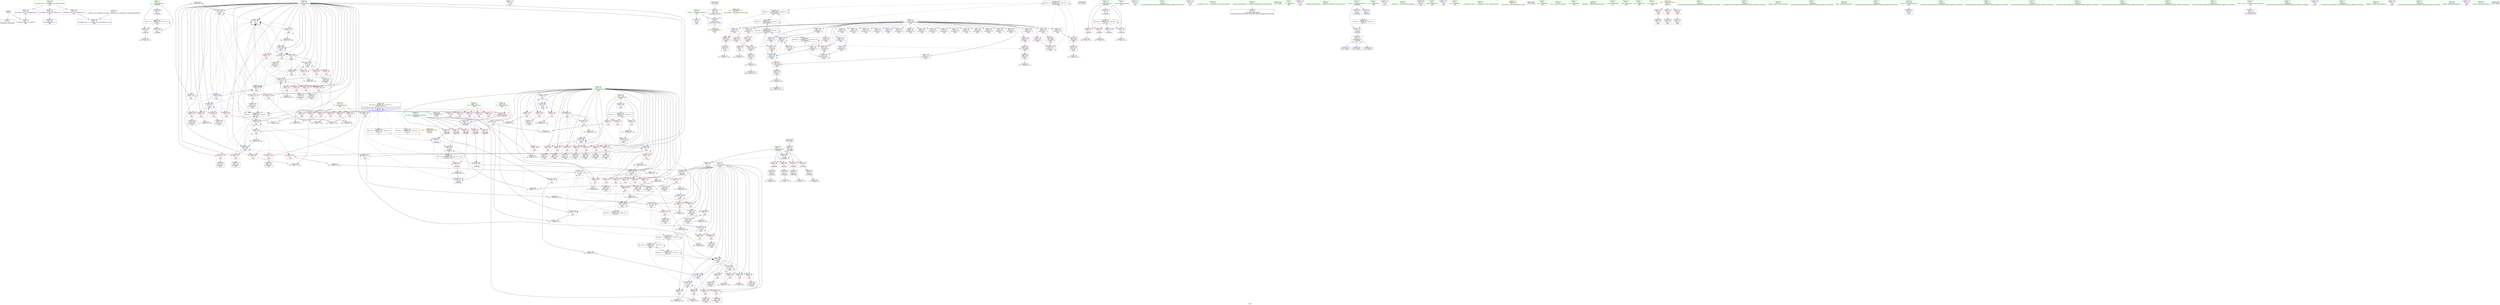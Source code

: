 digraph "SVFG" {
	label="SVFG";

	Node0x556ec8b12fe0 [shape=record,color=grey,label="{NodeID: 0\nNullPtr}"];
	Node0x556ec8b12fe0 -> Node0x556ec8b42d30[style=solid];
	Node0x556ec8b12fe0 -> Node0x556ec8b503c0[style=solid];
	Node0x556ec8b78eb0 [shape=record,color=black,label="{NodeID: 443\nMR_12V_3 = PHI(MR_12V_5, MR_12V_2, )\npts\{81 \}\n}"];
	Node0x556ec8b78eb0 -> Node0x556ec8b49870[style=dashed];
	Node0x556ec8b78eb0 -> Node0x556ec8b50a70[style=dashed];
	Node0x556ec8b78eb0 -> Node0x556ec8b78eb0[style=dashed];
	Node0x556ec8b56ba0 [shape=record,color=grey,label="{NodeID: 360\n452 = Binary(451, 198, )\n}"];
	Node0x556ec8b56ba0 -> Node0x556ec8b523a0[style=solid];
	Node0x556ec8b511c0 [shape=record,color=blue,label="{NodeID: 277\n173\<--88\ni\<--\nmain\n}"];
	Node0x556ec8b511c0 -> Node0x556ec8b4aa50[style=dashed];
	Node0x556ec8b511c0 -> Node0x556ec8b4ab20[style=dashed];
	Node0x556ec8b511c0 -> Node0x556ec8b44d40[style=dashed];
	Node0x556ec8b511c0 -> Node0x556ec8b44e10[style=dashed];
	Node0x556ec8b511c0 -> Node0x556ec8b44ee0[style=dashed];
	Node0x556ec8b511c0 -> Node0x556ec8b44fb0[style=dashed];
	Node0x556ec8b511c0 -> Node0x556ec8b45080[style=dashed];
	Node0x556ec8b511c0 -> Node0x556ec8b45150[style=dashed];
	Node0x556ec8b511c0 -> Node0x556ec8b45220[style=dashed];
	Node0x556ec8b511c0 -> Node0x556ec8b51910[style=dashed];
	Node0x556ec8b511c0 -> Node0x556ec8b519e0[style=dashed];
	Node0x556ec8b44ee0 [shape=record,color=red,label="{NodeID: 194\n278\<--173\n\<--i\nmain\n}"];
	Node0x556ec8b44ee0 -> Node0x556ec8b44040[style=solid];
	Node0x556ec8b2cec0 [shape=record,color=purple,label="{NodeID: 111\n189\<--16\n\<--.str.3\nmain\n}"];
	Node0x556ec8b2b0d0 [shape=record,color=green,label="{NodeID: 28\n8\<--10\n_ZL2PI\<--_ZL2PI_field_insensitive\nGlob }"];
	Node0x556ec8b2b0d0 -> Node0x556ec8b500f0[style=solid];
	Node0x556ec8b2b0d0 -> Node0x556ec8b504c0[style=solid];
	Node0x556ec8b4b2b0 [shape=record,color=grey,label="{NodeID: 388\n447 = cmp(446, 250, )\n}"];
	Node0x556ec8b52880 [shape=record,color=blue,label="{NodeID: 305\n173\<--88\ni\<--\nmain\n}"];
	Node0x556ec8b52880 -> Node0x556ec8b458a0[style=dashed];
	Node0x556ec8b52880 -> Node0x556ec8b45970[style=dashed];
	Node0x556ec8b52880 -> Node0x556ec8b45a40[style=dashed];
	Node0x556ec8b52880 -> Node0x556ec8b52950[style=dashed];
	Node0x556ec8b52880 -> Node0x556ec8b734b0[style=dashed];
	Node0x556ec8b465a0 [shape=record,color=red,label="{NodeID: 222\n397\<--175\n\<--j\nmain\n}"];
	Node0x556ec8b465a0 -> Node0x556ec8b4b5b0[style=solid];
	Node0x556ec8b480e0 [shape=record,color=purple,label="{NodeID: 139\n403\<--179\narrayidx103\<--G\nmain\n}"];
	Node0x556ec8b42c30 [shape=record,color=green,label="{NodeID: 56\n31\<--524\n_GLOBAL__sub_I_sourspinach_0_0.cpp\<--_GLOBAL__sub_I_sourspinach_0_0.cpp_field_insensitive\n}"];
	Node0x556ec8b42c30 -> Node0x556ec8b502c0[style=solid];
	Node0x556ec8b95ba0 [shape=record,color=black,label="{NodeID: 499\n41 = PHI()\n}"];
	Node0x556ec8b4fb40 [shape=record,color=red,label="{NodeID: 250\n303\<--302\n\<--arrayidx43\nmain\n}"];
	Node0x556ec8b4fb40 -> Node0x556ec8b44380[style=solid];
	Node0x556ec8b497a0 [shape=record,color=red,label="{NodeID: 167\n138\<--78\n\<--r\n_Z4ReadRi\n}"];
	Node0x556ec8b497a0 -> Node0x556ec8b4afb0[style=solid];
	Node0x556ec8b44380 [shape=record,color=black,label="{NodeID: 84\n304\<--303\nconv44\<--\nmain\n}"];
	Node0x556ec8b44380 -> Node0x556ec8b58220[style=solid];
	Node0x556ec8b22a40 [shape=record,color=green,label="{NodeID: 1\n7\<--1\n__dso_handle\<--dummyObj\nGlob }"];
	Node0x556ec8b56d20 [shape=record,color=grey,label="{NodeID: 361\n128 = Binary(127, 129, )\n}"];
	Node0x556ec8b56d20 -> Node0x556ec8b57020[style=solid];
	Node0x556ec8b51290 [shape=record,color=blue,label="{NodeID: 278\n175\<--88\nj\<--\nmain\n}"];
	Node0x556ec8b51290 -> Node0x556ec8b45b10[style=dashed];
	Node0x556ec8b51290 -> Node0x556ec8b45be0[style=dashed];
	Node0x556ec8b51290 -> Node0x556ec8b45cb0[style=dashed];
	Node0x556ec8b51290 -> Node0x556ec8b45d80[style=dashed];
	Node0x556ec8b51290 -> Node0x556ec8b45e50[style=dashed];
	Node0x556ec8b51290 -> Node0x556ec8b45f20[style=dashed];
	Node0x556ec8b51290 -> Node0x556ec8b45ff0[style=dashed];
	Node0x556ec8b51290 -> Node0x556ec8b51290[style=dashed];
	Node0x556ec8b51290 -> Node0x556ec8b51840[style=dashed];
	Node0x556ec8b51290 -> Node0x556ec8b51ab0[style=dashed];
	Node0x556ec8b51290 -> Node0x556ec8b739b0[style=dashed];
	Node0x556ec8b44fb0 [shape=record,color=red,label="{NodeID: 195\n297\<--173\n\<--i\nmain\n}"];
	Node0x556ec8b44fb0 -> Node0x556ec8b441e0[style=solid];
	Node0x556ec8b2cf90 [shape=record,color=purple,label="{NodeID: 112\n193\<--18\n\<--.str.4\nmain\n}"];
	Node0x556ec8b2b1a0 [shape=record,color=green,label="{NodeID: 29\n29\<--33\nllvm.global_ctors\<--llvm.global_ctors_field_insensitive\nGlob }"];
	Node0x556ec8b2b1a0 -> Node0x556ec8b46e70[style=solid];
	Node0x556ec8b2b1a0 -> Node0x556ec8b46f70[style=solid];
	Node0x556ec8b2b1a0 -> Node0x556ec8b47070[style=solid];
	Node0x556ec8b4b430 [shape=record,color=grey,label="{NodeID: 389\n341 = cmp(339, 340, )\n}"];
	Node0x556ec8b52950 [shape=record,color=blue,label="{NodeID: 306\n173\<--505\ni\<--inc159\nmain\n}"];
	Node0x556ec8b52950 -> Node0x556ec8b458a0[style=dashed];
	Node0x556ec8b52950 -> Node0x556ec8b45970[style=dashed];
	Node0x556ec8b52950 -> Node0x556ec8b45a40[style=dashed];
	Node0x556ec8b52950 -> Node0x556ec8b52950[style=dashed];
	Node0x556ec8b52950 -> Node0x556ec8b734b0[style=dashed];
	Node0x556ec8b46670 [shape=record,color=red,label="{NodeID: 223\n404\<--175\n\<--j\nmain\n}"];
	Node0x556ec8b46670 -> Node0x556ec8b2c290[style=solid];
	Node0x556ec8b481b0 [shape=record,color=purple,label="{NodeID: 140\n406\<--179\narrayidx105\<--G\nmain\n}"];
	Node0x556ec8b481b0 -> Node0x556ec8b4fe80[style=solid];
	Node0x556ec8b42d30 [shape=record,color=black,label="{NodeID: 57\n2\<--3\ndummyVal\<--dummyVal\n}"];
	Node0x556ec8b95c70 [shape=record,color=black,label="{NodeID: 500\n59 = PHI()\n}"];
	Node0x556ec8b95c70 -> Node0x556ec8b42f30[style=solid];
	Node0x556ec8b4fc10 [shape=record,color=red,label="{NodeID: 251\n315\<--314\n\<--arrayidx51\nmain\n}"];
	Node0x556ec8b4fc10 -> Node0x556ec8b51770[style=solid];
	Node0x556ec8b49870 [shape=record,color=red,label="{NodeID: 168\n145\<--80\n\<--n\n_Z4ReadRi\n}"];
	Node0x556ec8b49870 -> Node0x556ec8b58e20[style=solid];
	Node0x556ec8b44450 [shape=record,color=black,label="{NodeID: 85\n310\<--309\nidxprom48\<--\nmain\n}"];
	Node0x556ec8b23840 [shape=record,color=green,label="{NodeID: 2\n9\<--1\n\<--dummyObj\nCan only get source location for instruction, argument, global var or function.}"];
	Node0x556ec8b56ea0 [shape=record,color=grey,label="{NodeID: 362\n133 = Binary(132, 119, )\n}"];
	Node0x556ec8b56ea0 -> Node0x556ec8b50b40[style=solid];
	Node0x556ec8b51360 [shape=record,color=blue,label="{NodeID: 279\n177\<--253\nk\<--sub\nmain\n}"];
	Node0x556ec8b51360 -> Node0x556ec8b4ed70[style=dashed];
	Node0x556ec8b51360 -> Node0x556ec8b4ee40[style=dashed];
	Node0x556ec8b51360 -> Node0x556ec8b4ef10[style=dashed];
	Node0x556ec8b51360 -> Node0x556ec8b51430[style=dashed];
	Node0x556ec8b51360 -> Node0x556ec8b515d0[style=dashed];
	Node0x556ec8b45080 [shape=record,color=red,label="{NodeID: 196\n309\<--173\n\<--i\nmain\n}"];
	Node0x556ec8b45080 -> Node0x556ec8b44450[style=solid];
	Node0x556ec8b2d060 [shape=record,color=purple,label="{NodeID: 113\n194\<--20\n\<--.str.5\nmain\n}"];
	Node0x556ec8b2b270 [shape=record,color=green,label="{NodeID: 30\n34\<--35\n__cxx_global_var_init\<--__cxx_global_var_init_field_insensitive\n}"];
	Node0x556ec8b4b5b0 [shape=record,color=grey,label="{NodeID: 390\n399 = cmp(397, 398, )\n}"];
	Node0x556ec8b52a20 [shape=record,color=blue,label="{NodeID: 307\n167\<--510\nt\<--inc162\nmain\n}"];
	Node0x556ec8b52a20 -> Node0x556ec8b725b0[style=dashed];
	Node0x556ec8b46740 [shape=record,color=red,label="{NodeID: 224\n411\<--175\n\<--j\nmain\n}"];
	Node0x556ec8b46740 -> Node0x556ec8b2c430[style=solid];
	Node0x556ec8b48280 [shape=record,color=purple,label="{NodeID: 141\n410\<--179\narrayidx107\<--G\nmain\n}"];
	Node0x556ec8b42e30 [shape=record,color=black,label="{NodeID: 58\n42\<--43\n\<--_ZNSt8ios_base4InitD1Ev\nCan only get source location for instruction, argument, global var or function.}"];
	Node0x556ec8b95dd0 [shape=record,color=black,label="{NodeID: 501\n221 = PHI()\n}"];
	Node0x556ec8b4fce0 [shape=record,color=red,label="{NodeID: 252\n355\<--354\n\<--arrayidx73\nmain\n}"];
	Node0x556ec8b4fce0 -> Node0x556ec8b44930[style=solid];
	Node0x556ec8b49940 [shape=record,color=red,label="{NodeID: 169\n127\<--126\n\<--\n_Z4ReadRi\n}"];
	Node0x556ec8b49940 -> Node0x556ec8b56d20[style=solid];
	Node0x556ec8b44520 [shape=record,color=black,label="{NodeID: 86\n313\<--312\nidxprom50\<--\nmain\n}"];
	Node0x556ec8b226d0 [shape=record,color=green,label="{NodeID: 3\n11\<--1\n.str\<--dummyObj\nGlob }"];
	Node0x556ec8b57020 [shape=record,color=grey,label="{NodeID: 363\n132 = Binary(128, 131, )\n}"];
	Node0x556ec8b57020 -> Node0x556ec8b56ea0[style=solid];
	Node0x556ec8b51430 [shape=record,color=blue,label="{NodeID: 280\n177\<--282\nk\<--dec\nmain\n}"];
	Node0x556ec8b51430 -> Node0x556ec8b4ed70[style=dashed];
	Node0x556ec8b51430 -> Node0x556ec8b4ee40[style=dashed];
	Node0x556ec8b51430 -> Node0x556ec8b4ef10[style=dashed];
	Node0x556ec8b51430 -> Node0x556ec8b51430[style=dashed];
	Node0x556ec8b51430 -> Node0x556ec8b515d0[style=dashed];
	Node0x556ec8b45150 [shape=record,color=red,label="{NodeID: 197\n316\<--173\n\<--i\nmain\n}"];
	Node0x556ec8b45150 -> Node0x556ec8b445f0[style=solid];
	Node0x556ec8b2d130 [shape=record,color=purple,label="{NodeID: 114\n205\<--23\n\<--.str.6\nmain\n}"];
	Node0x556ec8b2b340 [shape=record,color=green,label="{NodeID: 31\n38\<--39\n_ZNSt8ios_base4InitC1Ev\<--_ZNSt8ios_base4InitC1Ev_field_insensitive\n}"];
	Node0x556ec8b4b730 [shape=record,color=grey,label="{NodeID: 391\n431 = cmp(429, 430, )\n}"];
	Node0x556ec8b46810 [shape=record,color=red,label="{NodeID: 225\n416\<--175\n\<--j\nmain\n}"];
	Node0x556ec8b46810 -> Node0x556ec8b55820[style=solid];
	Node0x556ec8b48350 [shape=record,color=purple,label="{NodeID: 142\n413\<--179\narrayidx109\<--G\nmain\n}"];
	Node0x556ec8b48350 -> Node0x556ec8b51f90[style=solid];
	Node0x556ec8b42f30 [shape=record,color=black,label="{NodeID: 59\n63\<--59\nconv\<--call\n__cxx_global_var_init.1\n}"];
	Node0x556ec8b42f30 -> Node0x556ec8b504c0[style=solid];
	Node0x556ec8b95ea0 [shape=record,color=black,label="{NodeID: 502\n196 = PHI(70, )\n}"];
	Node0x556ec8b4fdb0 [shape=record,color=red,label="{NodeID: 253\n385\<--384\n\<--arrayidx91\nmain\n}"];
	Node0x556ec8b4fdb0 -> Node0x556ec8b44ba0[style=solid];
	Node0x556ec8b49a10 [shape=record,color=red,label="{NodeID: 170\n149\<--148\n\<--\n_Z4ReadRi\n}"];
	Node0x556ec8b49a10 -> Node0x556ec8b56a20[style=solid];
	Node0x556ec8b445f0 [shape=record,color=black,label="{NodeID: 87\n317\<--316\nidxprom52\<--\nmain\n}"];
	Node0x556ec8b22760 [shape=record,color=green,label="{NodeID: 4\n13\<--1\n.str.2\<--dummyObj\nGlob }"];
	Node0x556ec8b571a0 [shape=record,color=grey,label="{NodeID: 364\n392 = Binary(391, 198, )\n}"];
	Node0x556ec8b571a0 -> Node0x556ec8b51df0[style=solid];
	Node0x556ec8b51500 [shape=record,color=blue,label="{NodeID: 281\n286\<--277\narrayidx36\<--\nmain\n}"];
	Node0x556ec8b51500 -> Node0x556ec8b4f9a0[style=dashed];
	Node0x556ec8b51500 -> Node0x556ec8b4fa70[style=dashed];
	Node0x556ec8b51500 -> Node0x556ec8b4fb40[style=dashed];
	Node0x556ec8b51500 -> Node0x556ec8b4fc10[style=dashed];
	Node0x556ec8b51500 -> Node0x556ec8b51500[style=dashed];
	Node0x556ec8b51500 -> Node0x556ec8b51770[style=dashed];
	Node0x556ec8b51500 -> Node0x556ec8b1fca0[style=dashed];
	Node0x556ec8b45220 [shape=record,color=red,label="{NodeID: 198\n333\<--173\n\<--i\nmain\n}"];
	Node0x556ec8b45220 -> Node0x556ec8b56120[style=solid];
	Node0x556ec8b2d200 [shape=record,color=purple,label="{NodeID: 115\n220\<--25\n\<--.str.7\nmain\n}"];
	Node0x556ec8b2b440 [shape=record,color=green,label="{NodeID: 32\n44\<--45\n__cxa_atexit\<--__cxa_atexit_field_insensitive\n}"];
	Node0x556ec8b4b8b0 [shape=record,color=grey,label="{NodeID: 392\n249 = cmp(248, 250, )\n}"];
	Node0x556ec8b468e0 [shape=record,color=red,label="{NodeID: 226\n435\<--175\n\<--j\nmain\n}"];
	Node0x556ec8b468e0 -> Node0x556ec8b583a0[style=solid];
	Node0x556ec8b48420 [shape=record,color=purple,label="{NodeID: 143\n441\<--179\narrayidx123\<--G\nmain\n}"];
	Node0x556ec8b43000 [shape=record,color=black,label="{NodeID: 60\n162\<--88\nmain_ret\<--\nmain\n}"];
	Node0x556ec8b95fd0 [shape=record,color=black,label="{NodeID: 503\n209 = PHI(70, )\n}"];
	Node0x556ec8b71bb0 [shape=record,color=black,label="{NodeID: 420\nMR_34V_14 = PHI(MR_34V_15, MR_34V_11, )\npts\{1800000 \}\n}"];
	Node0x556ec8b71bb0 -> Node0x556ec8b4ff50[style=dashed];
	Node0x556ec8b71bb0 -> Node0x556ec8b50020[style=dashed];
	Node0x556ec8b71bb0 -> Node0x556ec8b52540[style=dashed];
	Node0x556ec8b71bb0 -> Node0x556ec8b6fdb0[style=dashed];
	Node0x556ec8b71bb0 -> Node0x556ec8b71bb0[style=dashed];
	Node0x556ec8b4fe80 [shape=record,color=red,label="{NodeID: 254\n407\<--406\n\<--arrayidx105\nmain\n}"];
	Node0x556ec8b4fe80 -> Node0x556ec8b51f90[style=solid];
	Node0x556ec8b49ae0 [shape=record,color=red,label="{NodeID: 171\n201\<--165\n\<--T\nmain\n}"];
	Node0x556ec8b49ae0 -> Node0x556ec8b4acb0[style=solid];
	Node0x556ec8b446c0 [shape=record,color=black,label="{NodeID: 88\n322\<--319\nidxprom55\<--\nmain\n}"];
	Node0x556ec8b227f0 [shape=record,color=green,label="{NodeID: 5\n15\<--1\nstdin\<--dummyObj\nGlob }"];
	Node0x556ec8b57320 [shape=record,color=grey,label="{NodeID: 365\n329 = Binary(328, 198, )\n}"];
	Node0x556ec8b57320 -> Node0x556ec8b51840[style=solid];
	Node0x556ec8b515d0 [shape=record,color=blue,label="{NodeID: 282\n177\<--290\nk\<--add\nmain\n}"];
	Node0x556ec8b515d0 -> Node0x556ec8b4efe0[style=dashed];
	Node0x556ec8b515d0 -> Node0x556ec8b4f0b0[style=dashed];
	Node0x556ec8b515d0 -> Node0x556ec8b4f180[style=dashed];
	Node0x556ec8b515d0 -> Node0x556ec8b516a0[style=dashed];
	Node0x556ec8b515d0 -> Node0x556ec8b1fbb0[style=dashed];
	Node0x556ec8b452f0 [shape=record,color=red,label="{NodeID: 199\n339\<--173\n\<--i\nmain\n}"];
	Node0x556ec8b452f0 -> Node0x556ec8b4b430[style=solid];
	Node0x556ec8b46da0 [shape=record,color=purple,label="{NodeID: 116\n501\<--27\n\<--.str.8\nmain\n}"];
	Node0x556ec8b2b540 [shape=record,color=green,label="{NodeID: 33\n43\<--49\n_ZNSt8ios_base4InitD1Ev\<--_ZNSt8ios_base4InitD1Ev_field_insensitive\n}"];
	Node0x556ec8b2b540 -> Node0x556ec8b42e30[style=solid];
	Node0x556ec8b4ba30 [shape=record,color=grey,label="{NodeID: 393\n97 = cmp(96, 88, )\n}"];
	Node0x556ec8b469b0 [shape=record,color=red,label="{NodeID: 227\n442\<--175\n\<--j\nmain\n}"];
	Node0x556ec8b469b0 -> Node0x556ec8b2c5d0[style=solid];
	Node0x556ec8b484f0 [shape=record,color=purple,label="{NodeID: 144\n444\<--179\narrayidx125\<--G\nmain\n}"];
	Node0x556ec8b484f0 -> Node0x556ec8b4ff50[style=solid];
	Node0x556ec8b430d0 [shape=record,color=black,label="{NodeID: 61\n93\<--90\nconv\<--call\n_Z4ReadRi\n}"];
	Node0x556ec8b430d0 -> Node0x556ec8b508d0[style=solid];
	Node0x556ec8b960d0 [shape=record,color=black,label="{NodeID: 504\n210 = PHI(70, )\n}"];
	Node0x556ec8b4ff50 [shape=record,color=red,label="{NodeID: 255\n445\<--444\n\<--arrayidx125\nmain\n}"];
	Node0x556ec8b4ff50 -> Node0x556ec8b2c6a0[style=solid];
	Node0x556ec8b49bb0 [shape=record,color=red,label="{NodeID: 172\n200\<--167\n\<--t\nmain\n}"];
	Node0x556ec8b49bb0 -> Node0x556ec8b4acb0[style=solid];
	Node0x556ec8b44790 [shape=record,color=black,label="{NodeID: 89\n350\<--349\nidxprom70\<--\nmain\n}"];
	Node0x556ec8b22880 [shape=record,color=green,label="{NodeID: 6\n16\<--1\n.str.3\<--dummyObj\nGlob }"];
	Node0x556ec8b574a0 [shape=record,color=grey,label="{NodeID: 366\n426 = Binary(425, 198, )\n}"];
	Node0x556ec8b574a0 -> Node0x556ec8b52200[style=solid];
	Node0x556ec8b516a0 [shape=record,color=blue,label="{NodeID: 283\n177\<--320\nk\<--inc54\nmain\n}"];
	Node0x556ec8b516a0 -> Node0x556ec8b4efe0[style=dashed];
	Node0x556ec8b516a0 -> Node0x556ec8b4f0b0[style=dashed];
	Node0x556ec8b516a0 -> Node0x556ec8b4f180[style=dashed];
	Node0x556ec8b516a0 -> Node0x556ec8b516a0[style=dashed];
	Node0x556ec8b516a0 -> Node0x556ec8b1fbb0[style=dashed];
	Node0x556ec8b453c0 [shape=record,color=red,label="{NodeID: 200\n349\<--173\n\<--i\nmain\n}"];
	Node0x556ec8b453c0 -> Node0x556ec8b44790[style=solid];
	Node0x556ec8b46e70 [shape=record,color=purple,label="{NodeID: 117\n529\<--29\nllvm.global_ctors_0\<--llvm.global_ctors\nGlob }"];
	Node0x556ec8b46e70 -> Node0x556ec8b501c0[style=solid];
	Node0x556ec8b2b640 [shape=record,color=green,label="{NodeID: 34\n56\<--57\n__cxx_global_var_init.1\<--__cxx_global_var_init.1_field_insensitive\n}"];
	Node0x556ec8b7f2d0 [shape=record,color=yellow,style=double,label="{NodeID: 477\nRETMU(2V_2)\npts\{10 \}\nFun[_GLOBAL__sub_I_sourspinach_0_0.cpp]}"];
	Node0x556ec8b4bbb0 [shape=record,color=grey,label="{NodeID: 394\n100 = cmp(99, 84, )\n}"];
	Node0x556ec8b46a80 [shape=record,color=red,label="{NodeID: 228\n451\<--175\n\<--j\nmain\n}"];
	Node0x556ec8b46a80 -> Node0x556ec8b56ba0[style=solid];
	Node0x556ec8b485c0 [shape=record,color=purple,label="{NodeID: 145\n463\<--179\narrayidx137\<--G\nmain\n}"];
	Node0x556ec8b431a0 [shape=record,color=black,label="{NodeID: 62\n96\<--95\nconv1\<--\n_Z4ReadRi\n}"];
	Node0x556ec8b431a0 -> Node0x556ec8b4ba30[style=solid];
	Node0x556ec8b96210 [shape=record,color=black,label="{NodeID: 505\n502 = PHI()\n}"];
	Node0x556ec8b725b0 [shape=record,color=black,label="{NodeID: 422\nMR_22V_3 = PHI(MR_22V_4, MR_22V_2, )\npts\{168 \}\n}"];
	Node0x556ec8b725b0 -> Node0x556ec8b49bb0[style=dashed];
	Node0x556ec8b725b0 -> Node0x556ec8b49c80[style=dashed];
	Node0x556ec8b725b0 -> Node0x556ec8b49d50[style=dashed];
	Node0x556ec8b725b0 -> Node0x556ec8b52a20[style=dashed];
	Node0x556ec8b50020 [shape=record,color=red,label="{NodeID: 256\n467\<--466\n\<--arrayidx139\nmain\n}"];
	Node0x556ec8b50020 -> Node0x556ec8b52540[style=solid];
	Node0x556ec8b49c80 [shape=record,color=red,label="{NodeID: 173\n204\<--167\n\<--t\nmain\n}"];
	Node0x556ec8b44860 [shape=record,color=black,label="{NodeID: 90\n353\<--352\nidxprom72\<--\nmain\n}"];
	Node0x556ec8b2df10 [shape=record,color=green,label="{NodeID: 7\n18\<--1\n.str.4\<--dummyObj\nGlob }"];
	Node0x556ec8b57620 [shape=record,color=grey,label="{NodeID: 367\n421 = Binary(420, 283, )\n}"];
	Node0x556ec8b57620 -> Node0x556ec8b52130[style=solid];
	Node0x556ec8b51770 [shape=record,color=blue,label="{NodeID: 284\n323\<--315\narrayidx56\<--\nmain\n}"];
	Node0x556ec8b51770 -> Node0x556ec8b4fb40[style=dashed];
	Node0x556ec8b51770 -> Node0x556ec8b4fc10[style=dashed];
	Node0x556ec8b51770 -> Node0x556ec8b51770[style=dashed];
	Node0x556ec8b51770 -> Node0x556ec8b1fca0[style=dashed];
	Node0x556ec8b45490 [shape=record,color=red,label="{NodeID: 201\n366\<--173\n\<--i\nmain\n}"];
	Node0x556ec8b45490 -> Node0x556ec8b559a0[style=solid];
	Node0x556ec8b46f70 [shape=record,color=purple,label="{NodeID: 118\n530\<--29\nllvm.global_ctors_1\<--llvm.global_ctors\nGlob }"];
	Node0x556ec8b46f70 -> Node0x556ec8b502c0[style=solid];
	Node0x556ec8b2b740 [shape=record,color=green,label="{NodeID: 35\n61\<--62\nacos\<--acos_field_insensitive\n}"];
	Node0x556ec8b4bd30 [shape=record,color=grey,label="{NodeID: 395\n459 = cmp(457, 458, )\n}"];
	Node0x556ec8b46b50 [shape=record,color=red,label="{NodeID: 229\n457\<--175\n\<--j\nmain\n}"];
	Node0x556ec8b46b50 -> Node0x556ec8b4bd30[style=solid];
	Node0x556ec8b48690 [shape=record,color=purple,label="{NodeID: 146\n466\<--179\narrayidx139\<--G\nmain\n}"];
	Node0x556ec8b48690 -> Node0x556ec8b50020[style=solid];
	Node0x556ec8b43270 [shape=record,color=black,label="{NodeID: 63\n106\<--105\nconv2\<--\n_Z4ReadRi\n}"];
	Node0x556ec8b43270 -> Node0x556ec8b586a0[style=solid];
	Node0x556ec8b962e0 [shape=record,color=black,label="{NodeID: 506\n71 = PHI(165, 169, 171, )\n0th arg _Z4ReadRi }"];
	Node0x556ec8b962e0 -> Node0x556ec8b50590[style=solid];
	Node0x556ec8b72ab0 [shape=record,color=black,label="{NodeID: 423\nMR_24V_2 = PHI(MR_24V_3, MR_24V_1, )\npts\{170 \}\n|{<s0>10}}"];
	Node0x556ec8b72ab0:s0 -> Node0x556ec8b50800[style=dashed,color=red];
	Node0x556ec8b500f0 [shape=record,color=blue,label="{NodeID: 257\n8\<--9\n_ZL2PI\<--\nGlob }"];
	Node0x556ec8b49d50 [shape=record,color=red,label="{NodeID: 174\n509\<--167\n\<--t\nmain\n}"];
	Node0x556ec8b49d50 -> Node0x556ec8b55fa0[style=solid];
	Node0x556ec8b44930 [shape=record,color=black,label="{NodeID: 91\n356\<--355\nconv74\<--\nmain\n}"];
	Node0x556ec8b44930 -> Node0x556ec8b57f20[style=solid];
	Node0x556ec8b2dfa0 [shape=record,color=green,label="{NodeID: 8\n20\<--1\n.str.5\<--dummyObj\nGlob }"];
	Node0x556ec8b577a0 [shape=record,color=grey,label="{NodeID: 368\n233 = cmp(231, 232, )\n}"];
	Node0x556ec8b51840 [shape=record,color=blue,label="{NodeID: 285\n175\<--329\nj\<--inc59\nmain\n}"];
	Node0x556ec8b51840 -> Node0x556ec8b45b10[style=dashed];
	Node0x556ec8b51840 -> Node0x556ec8b45be0[style=dashed];
	Node0x556ec8b51840 -> Node0x556ec8b45cb0[style=dashed];
	Node0x556ec8b51840 -> Node0x556ec8b45d80[style=dashed];
	Node0x556ec8b51840 -> Node0x556ec8b45e50[style=dashed];
	Node0x556ec8b51840 -> Node0x556ec8b45f20[style=dashed];
	Node0x556ec8b51840 -> Node0x556ec8b45ff0[style=dashed];
	Node0x556ec8b51840 -> Node0x556ec8b51290[style=dashed];
	Node0x556ec8b51840 -> Node0x556ec8b51840[style=dashed];
	Node0x556ec8b51840 -> Node0x556ec8b51ab0[style=dashed];
	Node0x556ec8b51840 -> Node0x556ec8b739b0[style=dashed];
	Node0x556ec8b45560 [shape=record,color=red,label="{NodeID: 202\n401\<--173\n\<--i\nmain\n}"];
	Node0x556ec8b45560 -> Node0x556ec8b44c70[style=solid];
	Node0x556ec8b47070 [shape=record,color=purple,label="{NodeID: 119\n531\<--29\nllvm.global_ctors_2\<--llvm.global_ctors\nGlob }"];
	Node0x556ec8b47070 -> Node0x556ec8b503c0[style=solid];
	Node0x556ec8b2b840 [shape=record,color=green,label="{NodeID: 36\n68\<--69\n_Z4ReadRi\<--_Z4ReadRi_field_insensitive\n}"];
	Node0x556ec8b4beb0 [shape=record,color=grey,label="{NodeID: 396\n239 = cmp(237, 238, )\n}"];
	Node0x556ec8b46c20 [shape=record,color=red,label="{NodeID: 230\n464\<--175\n\<--j\nmain\n}"];
	Node0x556ec8b46c20 -> Node0x556ec8b2c840[style=solid];
	Node0x556ec8b48760 [shape=record,color=purple,label="{NodeID: 147\n470\<--179\narrayidx141\<--G\nmain\n}"];
	Node0x556ec8b43340 [shape=record,color=black,label="{NodeID: 64\n117\<--116\nconv7\<--\n_Z4ReadRi\n}"];
	Node0x556ec8b43340 -> Node0x556ec8b589a0[style=solid];
	Node0x556ec8b72fb0 [shape=record,color=black,label="{NodeID: 424\nMR_26V_2 = PHI(MR_26V_3, MR_26V_1, )\npts\{172 \}\n|{<s0>11}}"];
	Node0x556ec8b72fb0:s0 -> Node0x556ec8b50800[style=dashed,color=red];
	Node0x556ec8b501c0 [shape=record,color=blue,label="{NodeID: 258\n529\<--30\nllvm.global_ctors_0\<--\nGlob }"];
	Node0x556ec8b49e20 [shape=record,color=red,label="{NodeID: 175\n214\<--169\n\<--N\nmain\n}"];
	Node0x556ec8b49e20 -> Node0x556ec8b4ae30[style=solid];
	Node0x556ec8b44a00 [shape=record,color=black,label="{NodeID: 92\n380\<--379\nidxprom88\<--\nmain\n}"];
	Node0x556ec8b2e030 [shape=record,color=green,label="{NodeID: 9\n22\<--1\nstdout\<--dummyObj\nGlob }"];
	Node0x556ec8b57920 [shape=record,color=grey,label="{NodeID: 369\n377 = cmp(375, 376, )\n}"];
	Node0x556ec8b51910 [shape=record,color=blue,label="{NodeID: 286\n173\<--334\ni\<--inc62\nmain\n}"];
	Node0x556ec8b51910 -> Node0x556ec8b4aa50[style=dashed];
	Node0x556ec8b51910 -> Node0x556ec8b4ab20[style=dashed];
	Node0x556ec8b51910 -> Node0x556ec8b44d40[style=dashed];
	Node0x556ec8b51910 -> Node0x556ec8b44e10[style=dashed];
	Node0x556ec8b51910 -> Node0x556ec8b44ee0[style=dashed];
	Node0x556ec8b51910 -> Node0x556ec8b44fb0[style=dashed];
	Node0x556ec8b51910 -> Node0x556ec8b45080[style=dashed];
	Node0x556ec8b51910 -> Node0x556ec8b45150[style=dashed];
	Node0x556ec8b51910 -> Node0x556ec8b45220[style=dashed];
	Node0x556ec8b51910 -> Node0x556ec8b51910[style=dashed];
	Node0x556ec8b51910 -> Node0x556ec8b519e0[style=dashed];
	Node0x556ec8b45630 [shape=record,color=red,label="{NodeID: 203\n425\<--173\n\<--i\nmain\n}"];
	Node0x556ec8b45630 -> Node0x556ec8b574a0[style=solid];
	Node0x556ec8b47170 [shape=record,color=purple,label="{NodeID: 120\n219\<--179\narrayidx\<--G\nmain\n}"];
	Node0x556ec8b2b940 [shape=record,color=green,label="{NodeID: 37\n72\<--73\nretval\<--retval_field_insensitive\n_Z4ReadRi\n}"];
	Node0x556ec8b2b940 -> Node0x556ec8b48d10[style=solid];
	Node0x556ec8b2b940 -> Node0x556ec8b509a0[style=solid];
	Node0x556ec8b2b940 -> Node0x556ec8b50db0[style=solid];
	Node0x556ec8b4ec10 [shape=record,color=red,label="{NodeID: 231\n471\<--175\n\<--j\nmain\n}"];
	Node0x556ec8b4ec10 -> Node0x556ec8b2c9e0[style=solid];
	Node0x556ec8b48830 [shape=record,color=purple,label="{NodeID: 148\n473\<--179\narrayidx143\<--G\nmain\n}"];
	Node0x556ec8b48830 -> Node0x556ec8b52540[style=solid];
	Node0x556ec8b43410 [shape=record,color=black,label="{NodeID: 65\n122\<--121\nconv10\<--\n_Z4ReadRi\n}"];
	Node0x556ec8b43410 -> Node0x556ec8b57da0[style=solid];
	Node0x556ec8b734b0 [shape=record,color=black,label="{NodeID: 425\nMR_28V_2 = PHI(MR_28V_13, MR_28V_1, )\npts\{174 \}\n}"];
	Node0x556ec8b734b0 -> Node0x556ec8b51020[style=dashed];
	Node0x556ec8b502c0 [shape=record,color=blue,label="{NodeID: 259\n530\<--31\nllvm.global_ctors_1\<--_GLOBAL__sub_I_sourspinach_0_0.cpp\nGlob }"];
	Node0x556ec8b49ef0 [shape=record,color=red,label="{NodeID: 176\n232\<--169\n\<--N\nmain\n}"];
	Node0x556ec8b49ef0 -> Node0x556ec8b577a0[style=solid];
	Node0x556ec8b44ad0 [shape=record,color=black,label="{NodeID: 93\n383\<--382\nidxprom90\<--\nmain\n}"];
	Node0x556ec8b2e0c0 [shape=record,color=green,label="{NodeID: 10\n23\<--1\n.str.6\<--dummyObj\nGlob }"];
	Node0x556ec8b57aa0 [shape=record,color=grey,label="{NodeID: 370\n371 = cmp(370, 88, )\n}"];
	Node0x556ec8b519e0 [shape=record,color=blue,label="{NodeID: 287\n173\<--88\ni\<--\nmain\n}"];
	Node0x556ec8b519e0 -> Node0x556ec8b452f0[style=dashed];
	Node0x556ec8b519e0 -> Node0x556ec8b453c0[style=dashed];
	Node0x556ec8b519e0 -> Node0x556ec8b45490[style=dashed];
	Node0x556ec8b519e0 -> Node0x556ec8b45560[style=dashed];
	Node0x556ec8b519e0 -> Node0x556ec8b45630[style=dashed];
	Node0x556ec8b519e0 -> Node0x556ec8b45700[style=dashed];
	Node0x556ec8b519e0 -> Node0x556ec8b457d0[style=dashed];
	Node0x556ec8b519e0 -> Node0x556ec8b527b0[style=dashed];
	Node0x556ec8b519e0 -> Node0x556ec8b52880[style=dashed];
	Node0x556ec8b45700 [shape=record,color=red,label="{NodeID: 204\n461\<--173\n\<--i\nmain\n}"];
	Node0x556ec8b45700 -> Node0x556ec8b2c770[style=solid];
	Node0x556ec8b47240 [shape=record,color=purple,label="{NodeID: 121\n243\<--179\narrayidx18\<--G\nmain\n}"];
	Node0x556ec8b2ba10 [shape=record,color=green,label="{NodeID: 38\n74\<--75\nfirst.addr\<--first.addr_field_insensitive\n_Z4ReadRi\n}"];
	Node0x556ec8b2ba10 -> Node0x556ec8b48de0[style=solid];
	Node0x556ec8b2ba10 -> Node0x556ec8b48eb0[style=solid];
	Node0x556ec8b2ba10 -> Node0x556ec8b48f80[style=solid];
	Node0x556ec8b2ba10 -> Node0x556ec8b49050[style=solid];
	Node0x556ec8b2ba10 -> Node0x556ec8b49120[style=solid];
	Node0x556ec8b2ba10 -> Node0x556ec8b50590[style=solid];
	Node0x556ec8b4eca0 [shape=record,color=red,label="{NodeID: 232\n476\<--175\n\<--j\nmain\n}"];
	Node0x556ec8b4eca0 -> Node0x556ec8b55520[style=solid];
	Node0x556ec8b48900 [shape=record,color=purple,label="{NodeID: 149\n499\<--179\narrayidx156\<--G\nmain\n}"];
	Node0x556ec8b434e0 [shape=record,color=black,label="{NodeID: 66\n131\<--130\nconv13\<--\n_Z4ReadRi\n}"];
	Node0x556ec8b434e0 -> Node0x556ec8b57020[style=solid];
	Node0x556ec8b739b0 [shape=record,color=black,label="{NodeID: 426\nMR_30V_2 = PHI(MR_30V_7, MR_30V_1, )\npts\{176 \}\n}"];
	Node0x556ec8b739b0 -> Node0x556ec8b51290[style=dashed];
	Node0x556ec8b739b0 -> Node0x556ec8b51ab0[style=dashed];
	Node0x556ec8b739b0 -> Node0x556ec8b739b0[style=dashed];
	Node0x556ec8708160 [shape=record,color=black,label="{NodeID: 343\n269 = PHI(103, 267, )\n}"];
	Node0x556ec8b503c0 [shape=record,color=blue, style = dotted,label="{NodeID: 260\n531\<--3\nllvm.global_ctors_2\<--dummyVal\nGlob }"];
	Node0x556ec8b49fc0 [shape=record,color=red,label="{NodeID: 177\n340\<--169\n\<--N\nmain\n}"];
	Node0x556ec8b49fc0 -> Node0x556ec8b4b430[style=solid];
	Node0x556ec8b44ba0 [shape=record,color=black,label="{NodeID: 94\n386\<--385\nconv92\<--\nmain\n}"];
	Node0x556ec8b44ba0 -> Node0x556ec8b4b130[style=solid];
	Node0x556ec8b2e150 [shape=record,color=green,label="{NodeID: 11\n25\<--1\n.str.7\<--dummyObj\nGlob }"];
	Node0x556ec8b57c20 [shape=record,color=grey,label="{NodeID: 371\n267 = cmp(266, 250, )\n}"];
	Node0x556ec8b57c20 -> Node0x556ec8708160[style=solid];
	Node0x556ec8b51ab0 [shape=record,color=blue,label="{NodeID: 288\n175\<--88\nj\<--\nmain\n}"];
	Node0x556ec8b51ab0 -> Node0x556ec8b460c0[style=dashed];
	Node0x556ec8b51ab0 -> Node0x556ec8b46190[style=dashed];
	Node0x556ec8b51ab0 -> Node0x556ec8b46260[style=dashed];
	Node0x556ec8b51ab0 -> Node0x556ec8b51ab0[style=dashed];
	Node0x556ec8b51ab0 -> Node0x556ec8b51b80[style=dashed];
	Node0x556ec8b51ab0 -> Node0x556ec8b51d20[style=dashed];
	Node0x556ec8b51ab0 -> Node0x556ec8b522d0[style=dashed];
	Node0x556ec8b51ab0 -> Node0x556ec8b739b0[style=dashed];
	Node0x556ec8b457d0 [shape=record,color=red,label="{NodeID: 205\n487\<--173\n\<--i\nmain\n}"];
	Node0x556ec8b457d0 -> Node0x556ec8b55ca0[style=solid];
	Node0x556ec8b47310 [shape=record,color=purple,label="{NodeID: 122\n246\<--179\narrayidx20\<--G\nmain\n}"];
	Node0x556ec8b47310 -> Node0x556ec8b4f8d0[style=solid];
	Node0x556ec8b2bae0 [shape=record,color=green,label="{NodeID: 39\n76\<--77\nc\<--c_field_insensitive\n_Z4ReadRi\n}"];
	Node0x556ec8b2bae0 -> Node0x556ec8b491f0[style=solid];
	Node0x556ec8b2bae0 -> Node0x556ec8b492c0[style=solid];
	Node0x556ec8b2bae0 -> Node0x556ec8b49390[style=solid];
	Node0x556ec8b2bae0 -> Node0x556ec8b49460[style=solid];
	Node0x556ec8b2bae0 -> Node0x556ec8b49530[style=solid];
	Node0x556ec8b2bae0 -> Node0x556ec8b508d0[style=solid];
	Node0x556ec8b4ed70 [shape=record,color=red,label="{NodeID: 233\n256\<--177\n\<--k\nmain\n}"];
	Node0x556ec8b4ed70 -> Node0x556ec8b58520[style=solid];
	Node0x556ec8b489d0 [shape=record,color=purple,label="{NodeID: 150\n500\<--179\narraydecay\<--G\nmain\n}"];
	Node0x556ec8b435b0 [shape=record,color=black,label="{NodeID: 67\n70\<--157\n_Z4ReadRi_ret\<--\n_Z4ReadRi\n|{<s0>8|<s1>10|<s2>11}}"];
	Node0x556ec8b435b0:s0 -> Node0x556ec8b95ea0[style=solid,color=blue];
	Node0x556ec8b435b0:s1 -> Node0x556ec8b95fd0[style=solid,color=blue];
	Node0x556ec8b435b0:s2 -> Node0x556ec8b960d0[style=solid,color=blue];
	Node0x556ec8b73eb0 [shape=record,color=black,label="{NodeID: 427\nMR_32V_2 = PHI(MR_32V_12, MR_32V_1, )\npts\{178 \}\n}"];
	Node0x556ec8b73eb0 -> Node0x556ec8b51c50[style=dashed];
	Node0x556ec8b73eb0 -> Node0x556ec8b1fbb0[style=dashed];
	Node0x556ec8b73eb0 -> Node0x556ec8b6f8b0[style=dashed];
	Node0x556ec8b73eb0 -> Node0x556ec8b73eb0[style=dashed];
	Node0x556ec8b54f80 [shape=record,color=black,label="{NodeID: 344\n307 = PHI(103, 305, )\n}"];
	Node0x556ec8b504c0 [shape=record,color=blue,label="{NodeID: 261\n8\<--63\n_ZL2PI\<--conv\n__cxx_global_var_init.1\n|{<s0>15}}"];
	Node0x556ec8b504c0:s0 -> Node0x556ec8b805f0[style=dashed,color=blue];
	Node0x556ec8b4a090 [shape=record,color=red,label="{NodeID: 178\n430\<--169\n\<--N\nmain\n}"];
	Node0x556ec8b4a090 -> Node0x556ec8b4b730[style=solid];
	Node0x556ec8b44c70 [shape=record,color=black,label="{NodeID: 95\n402\<--401\nidxprom102\<--\nmain\n}"];
	Node0x556ec8b2d680 [shape=record,color=green,label="{NodeID: 12\n27\<--1\n.str.8\<--dummyObj\nGlob }"];
	Node0x556ec8b57da0 [shape=record,color=grey,label="{NodeID: 372\n123 = cmp(122, 124, )\n}"];
	Node0x556ec8b51b80 [shape=record,color=blue,label="{NodeID: 289\n175\<--362\nj\<--inc79\nmain\n}"];
	Node0x556ec8b51b80 -> Node0x556ec8b460c0[style=dashed];
	Node0x556ec8b51b80 -> Node0x556ec8b46190[style=dashed];
	Node0x556ec8b51b80 -> Node0x556ec8b46260[style=dashed];
	Node0x556ec8b51b80 -> Node0x556ec8b51ab0[style=dashed];
	Node0x556ec8b51b80 -> Node0x556ec8b51b80[style=dashed];
	Node0x556ec8b51b80 -> Node0x556ec8b51d20[style=dashed];
	Node0x556ec8b51b80 -> Node0x556ec8b522d0[style=dashed];
	Node0x556ec8b51b80 -> Node0x556ec8b739b0[style=dashed];
	Node0x556ec8b458a0 [shape=record,color=red,label="{NodeID: 206\n493\<--173\n\<--i\nmain\n}"];
	Node0x556ec8b458a0 -> Node0x556ec8b58b20[style=solid];
	Node0x556ec8b473e0 [shape=record,color=purple,label="{NodeID: 123\n261\<--179\narrayidx24\<--G\nmain\n}"];
	Node0x556ec8b2bbb0 [shape=record,color=green,label="{NodeID: 40\n78\<--79\nr\<--r_field_insensitive\n_Z4ReadRi\n}"];
	Node0x556ec8b2bbb0 -> Node0x556ec8b49600[style=solid];
	Node0x556ec8b2bbb0 -> Node0x556ec8b496d0[style=solid];
	Node0x556ec8b2bbb0 -> Node0x556ec8b497a0[style=solid];
	Node0x556ec8b2bbb0 -> Node0x556ec8b50660[style=solid];
	Node0x556ec8b2bbb0 -> Node0x556ec8b50c10[style=solid];
	Node0x556ec8b1fbb0 [shape=record,color=black,label="{NodeID: 400\nMR_32V_4 = PHI(MR_32V_11, MR_32V_3, )\npts\{178 \}\n}"];
	Node0x556ec8b1fbb0 -> Node0x556ec8b51360[style=dashed];
	Node0x556ec8b1fbb0 -> Node0x556ec8b51c50[style=dashed];
	Node0x556ec8b1fbb0 -> Node0x556ec8b1fbb0[style=dashed];
	Node0x556ec8b1fbb0 -> Node0x556ec8b6f8b0[style=dashed];
	Node0x556ec8b1fbb0 -> Node0x556ec8b73eb0[style=dashed];
	Node0x556ec8b4ee40 [shape=record,color=red,label="{NodeID: 234\n262\<--177\n\<--k\nmain\n}"];
	Node0x556ec8b4ee40 -> Node0x556ec8b43d00[style=solid];
	Node0x556ec8b48aa0 [shape=record,color=red,label="{NodeID: 151\n182\<--15\n\<--stdin\nmain\n}"];
	Node0x556ec8b48aa0 -> Node0x556ec8b43680[style=solid];
	Node0x556ec8b43680 [shape=record,color=black,label="{NodeID: 68\n185\<--182\ncall\<--\nmain\n}"];
	Node0x556ec8b743b0 [shape=record,color=black,label="{NodeID: 428\nMR_34V_2 = PHI(MR_34V_10, MR_34V_1, )\npts\{1800000 \}\n}"];
	Node0x556ec8b743b0 -> Node0x556ec8b4fce0[style=dashed];
	Node0x556ec8b743b0 -> Node0x556ec8b1fca0[style=dashed];
	Node0x556ec8b743b0 -> Node0x556ec8b6dab0[style=dashed];
	Node0x556ec8b743b0 -> Node0x556ec8b6fdb0[style=dashed];
	Node0x556ec8b743b0 -> Node0x556ec8b743b0[style=dashed];
	Node0x556ec8b55520 [shape=record,color=grey,label="{NodeID: 345\n477 = Binary(476, 198, )\n}"];
	Node0x556ec8b55520 -> Node0x556ec8b52610[style=solid];
	Node0x556ec8b50590 [shape=record,color=blue,label="{NodeID: 262\n74\<--71\nfirst.addr\<--first\n_Z4ReadRi\n}"];
	Node0x556ec8b50590 -> Node0x556ec8b48de0[style=dashed];
	Node0x556ec8b50590 -> Node0x556ec8b48eb0[style=dashed];
	Node0x556ec8b50590 -> Node0x556ec8b48f80[style=dashed];
	Node0x556ec8b50590 -> Node0x556ec8b49050[style=dashed];
	Node0x556ec8b50590 -> Node0x556ec8b49120[style=dashed];
	Node0x556ec8b4a160 [shape=record,color=red,label="{NodeID: 179\n494\<--169\n\<--N\nmain\n}"];
	Node0x556ec8b4a160 -> Node0x556ec8b58b20[style=solid];
	Node0x556ec8b2c290 [shape=record,color=black,label="{NodeID: 96\n405\<--404\nidxprom104\<--\nmain\n}"];
	Node0x556ec8b2d750 [shape=record,color=green,label="{NodeID: 13\n30\<--1\n\<--dummyObj\nCan only get source location for instruction, argument, global var or function.}"];
	Node0x556ec8b57f20 [shape=record,color=grey,label="{NodeID: 373\n357 = cmp(356, 250, )\n}"];
	Node0x556ec8b51c50 [shape=record,color=blue,label="{NodeID: 290\n177\<--367\nk\<--sub81\nmain\n}"];
	Node0x556ec8b51c50 -> Node0x556ec8b4f250[style=dashed];
	Node0x556ec8b51c50 -> Node0x556ec8b4f320[style=dashed];
	Node0x556ec8b51c50 -> Node0x556ec8b4f3f0[style=dashed];
	Node0x556ec8b51c50 -> Node0x556ec8b4f4c0[style=dashed];
	Node0x556ec8b51c50 -> Node0x556ec8b52130[style=dashed];
	Node0x556ec8b51c50 -> Node0x556ec8b52200[style=dashed];
	Node0x556ec8b45970 [shape=record,color=red,label="{NodeID: 207\n497\<--173\n\<--i\nmain\n}"];
	Node0x556ec8b45970 -> Node0x556ec8b2cab0[style=solid];
	Node0x556ec8b474b0 [shape=record,color=purple,label="{NodeID: 124\n264\<--179\narrayidx26\<--G\nmain\n}"];
	Node0x556ec8b474b0 -> Node0x556ec8b4f9a0[style=solid];
	Node0x556ec8b2bc80 [shape=record,color=green,label="{NodeID: 41\n80\<--81\nn\<--n_field_insensitive\n_Z4ReadRi\n}"];
	Node0x556ec8b2bc80 -> Node0x556ec8b49870[style=solid];
	Node0x556ec8b2bc80 -> Node0x556ec8b50730[style=solid];
	Node0x556ec8b2bc80 -> Node0x556ec8b50a70[style=solid];
	Node0x556ec8b1fca0 [shape=record,color=black,label="{NodeID: 401\nMR_34V_4 = PHI(MR_34V_9, MR_34V_3, )\npts\{1800000 \}\n}"];
	Node0x556ec8b1fca0 -> Node0x556ec8b4f8d0[style=dashed];
	Node0x556ec8b1fca0 -> Node0x556ec8b4f9a0[style=dashed];
	Node0x556ec8b1fca0 -> Node0x556ec8b4fa70[style=dashed];
	Node0x556ec8b1fca0 -> Node0x556ec8b4fb40[style=dashed];
	Node0x556ec8b1fca0 -> Node0x556ec8b4fc10[style=dashed];
	Node0x556ec8b1fca0 -> Node0x556ec8b4fce0[style=dashed];
	Node0x556ec8b1fca0 -> Node0x556ec8b51500[style=dashed];
	Node0x556ec8b1fca0 -> Node0x556ec8b51770[style=dashed];
	Node0x556ec8b1fca0 -> Node0x556ec8b1fca0[style=dashed];
	Node0x556ec8b1fca0 -> Node0x556ec8b6dab0[style=dashed];
	Node0x556ec8b1fca0 -> Node0x556ec8b6fdb0[style=dashed];
	Node0x556ec8b1fca0 -> Node0x556ec8b743b0[style=dashed];
	Node0x556ec8b4ef10 [shape=record,color=red,label="{NodeID: 235\n281\<--177\n\<--k\nmain\n}"];
	Node0x556ec8b4ef10 -> Node0x556ec8b44110[style=solid];
	Node0x556ec8b4ef10 -> Node0x556ec8b565a0[style=solid];
	Node0x556ec8b48b70 [shape=record,color=red,label="{NodeID: 152\n188\<--15\n\<--stdin\nmain\n}"];
	Node0x556ec8b48b70 -> Node0x556ec8b43750[style=solid];
	Node0x556ec8b43750 [shape=record,color=black,label="{NodeID: 69\n191\<--188\ncall1\<--\nmain\n}"];
	Node0x556ec8b556a0 [shape=record,color=grey,label="{NodeID: 346\n362 = Binary(361, 198, )\n}"];
	Node0x556ec8b556a0 -> Node0x556ec8b51b80[style=solid];
	Node0x556ec8b50660 [shape=record,color=blue,label="{NodeID: 263\n78\<--84\nr\<--\n_Z4ReadRi\n}"];
	Node0x556ec8b50660 -> Node0x556ec8b789b0[style=dashed];
	Node0x556ec8b4a230 [shape=record,color=red,label="{NodeID: 180\n238\<--171\n\<--M\nmain\n}"];
	Node0x556ec8b4a230 -> Node0x556ec8b4beb0[style=solid];
	Node0x556ec8b2c360 [shape=record,color=black,label="{NodeID: 97\n409\<--408\nidxprom106\<--\nmain\n}"];
	Node0x556ec8b2d820 [shape=record,color=green,label="{NodeID: 14\n60\<--1\n\<--dummyObj\nCan only get source location for instruction, argument, global var or function.}"];
	Node0x556ec8b580a0 [shape=record,color=grey,label="{NodeID: 374\n347 = cmp(345, 346, )\n}"];
	Node0x556ec8b51d20 [shape=record,color=blue,label="{NodeID: 291\n175\<--88\nj\<--\nmain\n}"];
	Node0x556ec8b51d20 -> Node0x556ec8b46330[style=dashed];
	Node0x556ec8b51d20 -> Node0x556ec8b46400[style=dashed];
	Node0x556ec8b51d20 -> Node0x556ec8b464d0[style=dashed];
	Node0x556ec8b51d20 -> Node0x556ec8b51ab0[style=dashed];
	Node0x556ec8b51d20 -> Node0x556ec8b51df0[style=dashed];
	Node0x556ec8b51d20 -> Node0x556ec8b51ec0[style=dashed];
	Node0x556ec8b51d20 -> Node0x556ec8b522d0[style=dashed];
	Node0x556ec8b51d20 -> Node0x556ec8b739b0[style=dashed];
	Node0x556ec8b45a40 [shape=record,color=red,label="{NodeID: 208\n504\<--173\n\<--i\nmain\n}"];
	Node0x556ec8b45a40 -> Node0x556ec8b55b20[style=solid];
	Node0x556ec8b47580 [shape=record,color=purple,label="{NodeID: 125\n273\<--179\narrayidx30\<--G\nmain\n}"];
	Node0x556ec8b2bd50 [shape=record,color=green,label="{NodeID: 42\n91\<--92\ngetchar\<--getchar_field_insensitive\n}"];
	Node0x556ec8b4efe0 [shape=record,color=red,label="{NodeID: 236\n293\<--177\n\<--k\nmain\n}"];
	Node0x556ec8b4efe0 -> Node0x556ec8b58ca0[style=solid];
	Node0x556ec8b48c40 [shape=record,color=red,label="{NodeID: 153\n192\<--22\n\<--stdout\nmain\n}"];
	Node0x556ec8b48c40 -> Node0x556ec8b43820[style=solid];
	Node0x556ec8b43820 [shape=record,color=black,label="{NodeID: 70\n195\<--192\ncall2\<--\nmain\n}"];
	Node0x556ec8b74db0 [shape=record,color=black,label="{NodeID: 430\nMR_4V_4 = PHI(MR_4V_3, MR_4V_2, )\npts\{73 \}\n}"];
	Node0x556ec8b74db0 -> Node0x556ec8b48d10[style=dashed];
	Node0x556ec8b55820 [shape=record,color=grey,label="{NodeID: 347\n417 = Binary(416, 198, )\n}"];
	Node0x556ec8b55820 -> Node0x556ec8b52060[style=solid];
	Node0x556ec8b50730 [shape=record,color=blue,label="{NodeID: 264\n80\<--84\nn\<--\n_Z4ReadRi\n}"];
	Node0x556ec8b50730 -> Node0x556ec8b78eb0[style=dashed];
	Node0x556ec8b4a300 [shape=record,color=red,label="{NodeID: 181\n294\<--171\n\<--M\nmain\n}"];
	Node0x556ec8b4a300 -> Node0x556ec8b58ca0[style=solid];
	Node0x556ec8b2c430 [shape=record,color=black,label="{NodeID: 98\n412\<--411\nidxprom108\<--\nmain\n}"];
	Node0x556ec8b2d8f0 [shape=record,color=green,label="{NodeID: 15\n84\<--1\n\<--dummyObj\nCan only get source location for instruction, argument, global var or function.}"];
	Node0x556ec8b58220 [shape=record,color=grey,label="{NodeID: 375\n305 = cmp(304, 250, )\n}"];
	Node0x556ec8b58220 -> Node0x556ec8b54f80[style=solid];
	Node0x556ec8b51df0 [shape=record,color=blue,label="{NodeID: 292\n175\<--392\nj\<--inc97\nmain\n}"];
	Node0x556ec8b51df0 -> Node0x556ec8b46330[style=dashed];
	Node0x556ec8b51df0 -> Node0x556ec8b46400[style=dashed];
	Node0x556ec8b51df0 -> Node0x556ec8b464d0[style=dashed];
	Node0x556ec8b51df0 -> Node0x556ec8b51ab0[style=dashed];
	Node0x556ec8b51df0 -> Node0x556ec8b51df0[style=dashed];
	Node0x556ec8b51df0 -> Node0x556ec8b51ec0[style=dashed];
	Node0x556ec8b51df0 -> Node0x556ec8b522d0[style=dashed];
	Node0x556ec8b51df0 -> Node0x556ec8b739b0[style=dashed];
	Node0x556ec8b45b10 [shape=record,color=red,label="{NodeID: 209\n237\<--175\n\<--j\nmain\n}"];
	Node0x556ec8b45b10 -> Node0x556ec8b4beb0[style=solid];
	Node0x556ec8b47650 [shape=record,color=purple,label="{NodeID: 126\n276\<--179\narrayidx32\<--G\nmain\n}"];
	Node0x556ec8b47650 -> Node0x556ec8b4fa70[style=solid];
	Node0x556ec8b2be50 [shape=record,color=green,label="{NodeID: 43\n160\<--161\nmain\<--main_field_insensitive\n}"];
	Node0x556ec8b4f0b0 [shape=record,color=red,label="{NodeID: 237\n300\<--177\n\<--k\nmain\n}"];
	Node0x556ec8b4f0b0 -> Node0x556ec8b442b0[style=solid];
	Node0x556ec8b48d10 [shape=record,color=red,label="{NodeID: 154\n157\<--72\n\<--retval\n_Z4ReadRi\n}"];
	Node0x556ec8b48d10 -> Node0x556ec8b435b0[style=solid];
	Node0x556ec8b438f0 [shape=record,color=black,label="{NodeID: 71\n218\<--217\nidxprom\<--\nmain\n}"];
	Node0x556ec8b752b0 [shape=record,color=black,label="{NodeID: 431\nMR_14V_9 = PHI(MR_14V_7, MR_14V_3, )\npts\{166 170 172 \}\n|{<s0>8|<s1>10|<s2>10|<s3>10|<s4>10|<s5>10|<s6>10|<s7>11|<s8>11|<s9>11|<s10>11|<s11>11|<s12>11|<s13>11|<s14>11}}"];
	Node0x556ec8b752b0:s0 -> Node0x556ec8b80220[style=dashed,color=blue];
	Node0x556ec8b752b0:s1 -> Node0x556ec8b49e20[style=dashed,color=blue];
	Node0x556ec8b752b0:s2 -> Node0x556ec8b49ef0[style=dashed,color=blue];
	Node0x556ec8b752b0:s3 -> Node0x556ec8b49fc0[style=dashed,color=blue];
	Node0x556ec8b752b0:s4 -> Node0x556ec8b4a090[style=dashed,color=blue];
	Node0x556ec8b752b0:s5 -> Node0x556ec8b4a160[style=dashed,color=blue];
	Node0x556ec8b752b0:s6 -> Node0x556ec8b72ab0[style=dashed,color=blue];
	Node0x556ec8b752b0:s7 -> Node0x556ec8b4a230[style=dashed,color=blue];
	Node0x556ec8b752b0:s8 -> Node0x556ec8b4a300[style=dashed,color=blue];
	Node0x556ec8b752b0:s9 -> Node0x556ec8b4a3d0[style=dashed,color=blue];
	Node0x556ec8b752b0:s10 -> Node0x556ec8b4a4a0[style=dashed,color=blue];
	Node0x556ec8b752b0:s11 -> Node0x556ec8b4a570[style=dashed,color=blue];
	Node0x556ec8b752b0:s12 -> Node0x556ec8b4a640[style=dashed,color=blue];
	Node0x556ec8b752b0:s13 -> Node0x556ec8b4a710[style=dashed,color=blue];
	Node0x556ec8b752b0:s14 -> Node0x556ec8b72fb0[style=dashed,color=blue];
	Node0x556ec8b559a0 [shape=record,color=grey,label="{NodeID: 348\n367 = Binary(366, 198, )\n}"];
	Node0x556ec8b559a0 -> Node0x556ec8b51c50[style=solid];
	Node0x556ec8b50800 [shape=record,color=blue,label="{NodeID: 265\n86\<--88\n\<--\n_Z4ReadRi\n}"];
	Node0x556ec8b50800 -> Node0x556ec8b49940[style=dashed];
	Node0x556ec8b50800 -> Node0x556ec8b49a10[style=dashed];
	Node0x556ec8b50800 -> Node0x556ec8b50b40[style=dashed];
	Node0x556ec8b50800 -> Node0x556ec8b50ce0[style=dashed];
	Node0x556ec8b50800 -> Node0x556ec8b6e9b0[style=dashed];
	Node0x556ec8b50800 -> Node0x556ec8b752b0[style=dashed];
	Node0x556ec8b4a3d0 [shape=record,color=red,label="{NodeID: 182\n346\<--171\n\<--M\nmain\n}"];
	Node0x556ec8b4a3d0 -> Node0x556ec8b580a0[style=solid];
	Node0x556ec8b2c500 [shape=record,color=black,label="{NodeID: 99\n440\<--439\nidxprom122\<--\nmain\n}"];
	Node0x556ec8b2d9c0 [shape=record,color=green,label="{NodeID: 16\n88\<--1\n\<--dummyObj\nCan only get source location for instruction, argument, global var or function.}"];
	Node0x556ec8b7d840 [shape=record,color=yellow,style=double,label="{NodeID: 459\n2V_1 = ENCHI(MR_2V_0)\npts\{10 \}\nFun[_GLOBAL__sub_I_sourspinach_0_0.cpp]|{<s0>15}}"];
	Node0x556ec8b7d840:s0 -> Node0x556ec8b504c0[style=dashed,color=red];
	Node0x556ec8b583a0 [shape=record,color=grey,label="{NodeID: 376\n437 = cmp(435, 436, )\n}"];
	Node0x556ec8b51ec0 [shape=record,color=blue,label="{NodeID: 293\n175\<--88\nj\<--\nmain\n}"];
	Node0x556ec8b51ec0 -> Node0x556ec8b465a0[style=dashed];
	Node0x556ec8b51ec0 -> Node0x556ec8b46670[style=dashed];
	Node0x556ec8b51ec0 -> Node0x556ec8b46740[style=dashed];
	Node0x556ec8b51ec0 -> Node0x556ec8b46810[style=dashed];
	Node0x556ec8b51ec0 -> Node0x556ec8b51ab0[style=dashed];
	Node0x556ec8b51ec0 -> Node0x556ec8b51d20[style=dashed];
	Node0x556ec8b51ec0 -> Node0x556ec8b52060[style=dashed];
	Node0x556ec8b51ec0 -> Node0x556ec8b522d0[style=dashed];
	Node0x556ec8b51ec0 -> Node0x556ec8b739b0[style=dashed];
	Node0x556ec8b45be0 [shape=record,color=red,label="{NodeID: 210\n244\<--175\n\<--j\nmain\n}"];
	Node0x556ec8b45be0 -> Node0x556ec8b43a90[style=solid];
	Node0x556ec8b47720 [shape=record,color=purple,label="{NodeID: 127\n280\<--179\narrayidx34\<--G\nmain\n}"];
	Node0x556ec8b2bf50 [shape=record,color=green,label="{NodeID: 44\n163\<--164\nretval\<--retval_field_insensitive\nmain\n}"];
	Node0x556ec8b2bf50 -> Node0x556ec8b50e80[style=solid];
	Node0x556ec8b4f180 [shape=record,color=red,label="{NodeID: 238\n319\<--177\n\<--k\nmain\n}"];
	Node0x556ec8b4f180 -> Node0x556ec8b446c0[style=solid];
	Node0x556ec8b4f180 -> Node0x556ec8b562a0[style=solid];
	Node0x556ec8b48de0 [shape=record,color=red,label="{NodeID: 155\n86\<--74\n\<--first.addr\n_Z4ReadRi\n}"];
	Node0x556ec8b48de0 -> Node0x556ec8b50800[style=solid];
	Node0x556ec8b439c0 [shape=record,color=black,label="{NodeID: 72\n242\<--241\nidxprom17\<--\nmain\n}"];
	Node0x556ec8b55b20 [shape=record,color=grey,label="{NodeID: 349\n505 = Binary(504, 198, )\n}"];
	Node0x556ec8b55b20 -> Node0x556ec8b52950[style=solid];
	Node0x556ec8b508d0 [shape=record,color=blue,label="{NodeID: 266\n76\<--93\nc\<--conv\n_Z4ReadRi\n}"];
	Node0x556ec8b508d0 -> Node0x556ec8b491f0[style=dashed];
	Node0x556ec8b508d0 -> Node0x556ec8b492c0[style=dashed];
	Node0x556ec8b508d0 -> Node0x556ec8b49390[style=dashed];
	Node0x556ec8b508d0 -> Node0x556ec8b49460[style=dashed];
	Node0x556ec8b508d0 -> Node0x556ec8b49530[style=dashed];
	Node0x556ec8b508d0 -> Node0x556ec8b508d0[style=dashed];
	Node0x556ec8b4a4a0 [shape=record,color=red,label="{NodeID: 183\n376\<--171\n\<--M\nmain\n}"];
	Node0x556ec8b4a4a0 -> Node0x556ec8b57920[style=solid];
	Node0x556ec8b2c5d0 [shape=record,color=black,label="{NodeID: 100\n443\<--442\nidxprom124\<--\nmain\n}"];
	Node0x556ec8b2da90 [shape=record,color=green,label="{NodeID: 17\n103\<--1\n\<--dummyObj\nCan only get source location for instruction, argument, global var or function.}"];
	Node0x556ec8b58520 [shape=record,color=grey,label="{NodeID: 377\n257 = cmp(256, 88, )\n}"];
	Node0x556ec8b51f90 [shape=record,color=blue,label="{NodeID: 294\n413\<--407\narrayidx109\<--\nmain\n}"];
	Node0x556ec8b51f90 -> Node0x556ec8b4fe80[style=dashed];
	Node0x556ec8b51f90 -> Node0x556ec8b51f90[style=dashed];
	Node0x556ec8b51f90 -> Node0x556ec8b6dab0[style=dashed];
	Node0x556ec8b45cb0 [shape=record,color=red,label="{NodeID: 211\n252\<--175\n\<--j\nmain\n}"];
	Node0x556ec8b45cb0 -> Node0x556ec8b56420[style=solid];
	Node0x556ec8b477f0 [shape=record,color=purple,label="{NodeID: 128\n286\<--179\narrayidx36\<--G\nmain\n}"];
	Node0x556ec8b477f0 -> Node0x556ec8b51500[style=solid];
	Node0x556ec8b2c020 [shape=record,color=green,label="{NodeID: 45\n165\<--166\nT\<--T_field_insensitive\nmain\n|{|<s1>8}}"];
	Node0x556ec8b2c020 -> Node0x556ec8b49ae0[style=solid];
	Node0x556ec8b2c020:s1 -> Node0x556ec8b962e0[style=solid,color=red];
	Node0x556ec8b4f250 [shape=record,color=red,label="{NodeID: 239\n370\<--177\n\<--k\nmain\n}"];
	Node0x556ec8b4f250 -> Node0x556ec8b57aa0[style=solid];
	Node0x556ec8b48eb0 [shape=record,color=red,label="{NodeID: 156\n126\<--74\n\<--first.addr\n_Z4ReadRi\n}"];
	Node0x556ec8b48eb0 -> Node0x556ec8b49940[style=solid];
	Node0x556ec8b43a90 [shape=record,color=black,label="{NodeID: 73\n245\<--244\nidxprom19\<--\nmain\n}"];
	Node0x556ec8b55ca0 [shape=record,color=grey,label="{NodeID: 350\n488 = Binary(487, 198, )\n}"];
	Node0x556ec8b55ca0 -> Node0x556ec8b527b0[style=solid];
	Node0x556ec8b509a0 [shape=record,color=blue,label="{NodeID: 267\n72\<--103\nretval\<--\n_Z4ReadRi\n}"];
	Node0x556ec8b509a0 -> Node0x556ec8b74db0[style=dashed];
	Node0x556ec8b4a570 [shape=record,color=red,label="{NodeID: 184\n398\<--171\n\<--M\nmain\n}"];
	Node0x556ec8b4a570 -> Node0x556ec8b4b5b0[style=solid];
	Node0x556ec8b2c6a0 [shape=record,color=black,label="{NodeID: 101\n446\<--445\nconv126\<--\nmain\n}"];
	Node0x556ec8b2c6a0 -> Node0x556ec8b4b2b0[style=solid];
	Node0x556ec8b2db60 [shape=record,color=green,label="{NodeID: 18\n108\<--1\n\<--dummyObj\nCan only get source location for instruction, argument, global var or function.}"];
	Node0x556ec8b7da60 [shape=record,color=yellow,style=double,label="{NodeID: 461\n16V_1 = ENCHI(MR_16V_0)\npts\{1 \}\nFun[main]}"];
	Node0x556ec8b7da60 -> Node0x556ec8b48aa0[style=dashed];
	Node0x556ec8b7da60 -> Node0x556ec8b48b70[style=dashed];
	Node0x556ec8b7da60 -> Node0x556ec8b48c40[style=dashed];
	Node0x556ec8b586a0 [shape=record,color=grey,label="{NodeID: 378\n107 = cmp(106, 108, )\n}"];
	Node0x556ec8b52060 [shape=record,color=blue,label="{NodeID: 295\n175\<--417\nj\<--inc111\nmain\n}"];
	Node0x556ec8b52060 -> Node0x556ec8b465a0[style=dashed];
	Node0x556ec8b52060 -> Node0x556ec8b46670[style=dashed];
	Node0x556ec8b52060 -> Node0x556ec8b46740[style=dashed];
	Node0x556ec8b52060 -> Node0x556ec8b46810[style=dashed];
	Node0x556ec8b52060 -> Node0x556ec8b51ab0[style=dashed];
	Node0x556ec8b52060 -> Node0x556ec8b51d20[style=dashed];
	Node0x556ec8b52060 -> Node0x556ec8b52060[style=dashed];
	Node0x556ec8b52060 -> Node0x556ec8b522d0[style=dashed];
	Node0x556ec8b52060 -> Node0x556ec8b739b0[style=dashed];
	Node0x556ec8b45d80 [shape=record,color=red,label="{NodeID: 212\n274\<--175\n\<--j\nmain\n}"];
	Node0x556ec8b45d80 -> Node0x556ec8b43f70[style=solid];
	Node0x556ec8b478c0 [shape=record,color=purple,label="{NodeID: 129\n299\<--179\narrayidx41\<--G\nmain\n}"];
	Node0x556ec8b2c0f0 [shape=record,color=green,label="{NodeID: 46\n167\<--168\nt\<--t_field_insensitive\nmain\n}"];
	Node0x556ec8b2c0f0 -> Node0x556ec8b49bb0[style=solid];
	Node0x556ec8b2c0f0 -> Node0x556ec8b49c80[style=solid];
	Node0x556ec8b2c0f0 -> Node0x556ec8b49d50[style=solid];
	Node0x556ec8b2c0f0 -> Node0x556ec8b50f50[style=solid];
	Node0x556ec8b2c0f0 -> Node0x556ec8b52a20[style=solid];
	Node0x556ec8b4f320 [shape=record,color=red,label="{NodeID: 240\n379\<--177\n\<--k\nmain\n}"];
	Node0x556ec8b4f320 -> Node0x556ec8b44a00[style=solid];
	Node0x556ec8b48f80 [shape=record,color=red,label="{NodeID: 157\n134\<--74\n\<--first.addr\n_Z4ReadRi\n}"];
	Node0x556ec8b48f80 -> Node0x556ec8b50b40[style=solid];
	Node0x556ec8b43b60 [shape=record,color=black,label="{NodeID: 74\n248\<--247\nconv\<--\nmain\n}"];
	Node0x556ec8b43b60 -> Node0x556ec8b4b8b0[style=solid];
	Node0x556ec8b55e20 [shape=record,color=grey,label="{NodeID: 351\n226 = Binary(225, 198, )\n}"];
	Node0x556ec8b55e20 -> Node0x556ec8b510f0[style=solid];
	Node0x556ec8b50a70 [shape=record,color=blue,label="{NodeID: 268\n80\<--114\nn\<--\n_Z4ReadRi\n}"];
	Node0x556ec8b50a70 -> Node0x556ec8b78eb0[style=dashed];
	Node0x556ec8b4a640 [shape=record,color=red,label="{NodeID: 185\n436\<--171\n\<--M\nmain\n}"];
	Node0x556ec8b4a640 -> Node0x556ec8b583a0[style=solid];
	Node0x556ec8b2c770 [shape=record,color=black,label="{NodeID: 102\n462\<--461\nidxprom136\<--\nmain\n}"];
	Node0x556ec8b2dc30 [shape=record,color=green,label="{NodeID: 19\n114\<--1\n\<--dummyObj\nCan only get source location for instruction, argument, global var or function.}"];
	Node0x556ec8b58820 [shape=record,color=grey,label="{NodeID: 379\n111 = cmp(110, 84, )\n}"];
	Node0x556ec8b52130 [shape=record,color=blue,label="{NodeID: 296\n177\<--421\nk\<--dec113\nmain\n}"];
	Node0x556ec8b52130 -> Node0x556ec8b4f250[style=dashed];
	Node0x556ec8b52130 -> Node0x556ec8b4f320[style=dashed];
	Node0x556ec8b52130 -> Node0x556ec8b4f3f0[style=dashed];
	Node0x556ec8b52130 -> Node0x556ec8b4f4c0[style=dashed];
	Node0x556ec8b52130 -> Node0x556ec8b52130[style=dashed];
	Node0x556ec8b52130 -> Node0x556ec8b52200[style=dashed];
	Node0x556ec8b45e50 [shape=record,color=red,label="{NodeID: 213\n289\<--175\n\<--j\nmain\n}"];
	Node0x556ec8b45e50 -> Node0x556ec8b56720[style=solid];
	Node0x556ec8b47990 [shape=record,color=purple,label="{NodeID: 130\n302\<--179\narrayidx43\<--G\nmain\n}"];
	Node0x556ec8b47990 -> Node0x556ec8b4fb40[style=solid];
	Node0x556ec8b2c1c0 [shape=record,color=green,label="{NodeID: 47\n169\<--170\nN\<--N_field_insensitive\nmain\n|{|<s5>10}}"];
	Node0x556ec8b2c1c0 -> Node0x556ec8b49e20[style=solid];
	Node0x556ec8b2c1c0 -> Node0x556ec8b49ef0[style=solid];
	Node0x556ec8b2c1c0 -> Node0x556ec8b49fc0[style=solid];
	Node0x556ec8b2c1c0 -> Node0x556ec8b4a090[style=solid];
	Node0x556ec8b2c1c0 -> Node0x556ec8b4a160[style=solid];
	Node0x556ec8b2c1c0:s5 -> Node0x556ec8b962e0[style=solid,color=red];
	Node0x556ec8b6dab0 [shape=record,color=black,label="{NodeID: 407\nMR_34V_11 = PHI(MR_34V_12, MR_34V_10, )\npts\{1800000 \}\n}"];
	Node0x556ec8b6dab0 -> Node0x556ec8b4fdb0[style=dashed];
	Node0x556ec8b6dab0 -> Node0x556ec8b4fe80[style=dashed];
	Node0x556ec8b6dab0 -> Node0x556ec8b51f90[style=dashed];
	Node0x556ec8b6dab0 -> Node0x556ec8b6dab0[style=dashed];
	Node0x556ec8b6dab0 -> Node0x556ec8b71bb0[style=dashed];
	Node0x556ec8b4f3f0 [shape=record,color=red,label="{NodeID: 241\n408\<--177\n\<--k\nmain\n}"];
	Node0x556ec8b4f3f0 -> Node0x556ec8b2c360[style=solid];
	Node0x556ec8b49050 [shape=record,color=red,label="{NodeID: 158\n148\<--74\n\<--first.addr\n_Z4ReadRi\n}"];
	Node0x556ec8b49050 -> Node0x556ec8b49a10[style=solid];
	Node0x556ec8b43c30 [shape=record,color=black,label="{NodeID: 75\n260\<--259\nidxprom23\<--\nmain\n}"];
	Node0x556ec8b55fa0 [shape=record,color=grey,label="{NodeID: 352\n510 = Binary(509, 198, )\n}"];
	Node0x556ec8b55fa0 -> Node0x556ec8b52a20[style=solid];
	Node0x556ec8b50b40 [shape=record,color=blue,label="{NodeID: 269\n134\<--133\n\<--sub\n_Z4ReadRi\n}"];
	Node0x556ec8b50b40 -> Node0x556ec8b6e9b0[style=dashed];
	Node0x556ec8b4a710 [shape=record,color=red,label="{NodeID: 186\n458\<--171\n\<--M\nmain\n}"];
	Node0x556ec8b4a710 -> Node0x556ec8b4bd30[style=solid];
	Node0x556ec8b2c840 [shape=record,color=black,label="{NodeID: 103\n465\<--464\nidxprom138\<--\nmain\n}"];
	Node0x556ec8b2dd00 [shape=record,color=green,label="{NodeID: 20\n119\<--1\n\<--dummyObj\nCan only get source location for instruction, argument, global var or function.}"];
	Node0x556ec8b7dc50 [shape=record,color=yellow,style=double,label="{NodeID: 463\n20V_1 = ENCHI(MR_20V_0)\npts\{166 \}\nFun[main]|{<s0>8}}"];
	Node0x556ec8b7dc50:s0 -> Node0x556ec8b50800[style=dashed,color=red];
	Node0x556ec8b589a0 [shape=record,color=grey,label="{NodeID: 380\n118 = cmp(117, 119, )\n}"];
	Node0x556ec8b52200 [shape=record,color=blue,label="{NodeID: 297\n177\<--426\nk\<--add115\nmain\n}"];
	Node0x556ec8b52200 -> Node0x556ec8b4f590[style=dashed];
	Node0x556ec8b52200 -> Node0x556ec8b4f660[style=dashed];
	Node0x556ec8b52200 -> Node0x556ec8b4f730[style=dashed];
	Node0x556ec8b52200 -> Node0x556ec8b4f800[style=dashed];
	Node0x556ec8b52200 -> Node0x556ec8b526e0[style=dashed];
	Node0x556ec8b52200 -> Node0x556ec8b6f8b0[style=dashed];
	Node0x556ec8b45f20 [shape=record,color=red,label="{NodeID: 214\n312\<--175\n\<--j\nmain\n}"];
	Node0x556ec8b45f20 -> Node0x556ec8b44520[style=solid];
	Node0x556ec8b47a60 [shape=record,color=purple,label="{NodeID: 131\n311\<--179\narrayidx49\<--G\nmain\n}"];
	Node0x556ec8b2d2b0 [shape=record,color=green,label="{NodeID: 48\n171\<--172\nM\<--M_field_insensitive\nmain\n|{|<s7>11}}"];
	Node0x556ec8b2d2b0 -> Node0x556ec8b4a230[style=solid];
	Node0x556ec8b2d2b0 -> Node0x556ec8b4a300[style=solid];
	Node0x556ec8b2d2b0 -> Node0x556ec8b4a3d0[style=solid];
	Node0x556ec8b2d2b0 -> Node0x556ec8b4a4a0[style=solid];
	Node0x556ec8b2d2b0 -> Node0x556ec8b4a570[style=solid];
	Node0x556ec8b2d2b0 -> Node0x556ec8b4a640[style=solid];
	Node0x556ec8b2d2b0 -> Node0x556ec8b4a710[style=solid];
	Node0x556ec8b2d2b0:s7 -> Node0x556ec8b962e0[style=solid,color=red];
	Node0x556ec8b4f4c0 [shape=record,color=red,label="{NodeID: 242\n420\<--177\n\<--k\nmain\n}"];
	Node0x556ec8b4f4c0 -> Node0x556ec8b57620[style=solid];
	Node0x556ec8b49120 [shape=record,color=red,label="{NodeID: 159\n151\<--74\n\<--first.addr\n_Z4ReadRi\n}"];
	Node0x556ec8b49120 -> Node0x556ec8b50ce0[style=solid];
	Node0x556ec8b43d00 [shape=record,color=black,label="{NodeID: 76\n263\<--262\nidxprom25\<--\nmain\n}"];
	Node0x556ec8b56120 [shape=record,color=grey,label="{NodeID: 353\n334 = Binary(333, 198, )\n}"];
	Node0x556ec8b56120 -> Node0x556ec8b51910[style=solid];
	Node0x556ec8b50c10 [shape=record,color=blue,label="{NodeID: 270\n78\<--114\nr\<--\n_Z4ReadRi\n}"];
	Node0x556ec8b50c10 -> Node0x556ec8b789b0[style=dashed];
	Node0x556ec8b4a7e0 [shape=record,color=red,label="{NodeID: 187\n213\<--173\n\<--i\nmain\n}"];
	Node0x556ec8b4a7e0 -> Node0x556ec8b4ae30[style=solid];
	Node0x556ec8b2c910 [shape=record,color=black,label="{NodeID: 104\n469\<--468\nidxprom140\<--\nmain\n}"];
	Node0x556ec8b2ddd0 [shape=record,color=green,label="{NodeID: 21\n124\<--1\n\<--dummyObj\nCan only get source location for instruction, argument, global var or function.}"];
	Node0x556ec8b58b20 [shape=record,color=grey,label="{NodeID: 381\n495 = cmp(493, 494, )\n}"];
	Node0x556ec8b522d0 [shape=record,color=blue,label="{NodeID: 298\n175\<--88\nj\<--\nmain\n}"];
	Node0x556ec8b522d0 -> Node0x556ec8b468e0[style=dashed];
	Node0x556ec8b522d0 -> Node0x556ec8b469b0[style=dashed];
	Node0x556ec8b522d0 -> Node0x556ec8b46a80[style=dashed];
	Node0x556ec8b522d0 -> Node0x556ec8b51ab0[style=dashed];
	Node0x556ec8b522d0 -> Node0x556ec8b523a0[style=dashed];
	Node0x556ec8b522d0 -> Node0x556ec8b52470[style=dashed];
	Node0x556ec8b522d0 -> Node0x556ec8b739b0[style=dashed];
	Node0x556ec8b45ff0 [shape=record,color=red,label="{NodeID: 215\n328\<--175\n\<--j\nmain\n}"];
	Node0x556ec8b45ff0 -> Node0x556ec8b57320[style=solid];
	Node0x556ec8b47b30 [shape=record,color=purple,label="{NodeID: 132\n314\<--179\narrayidx51\<--G\nmain\n}"];
	Node0x556ec8b47b30 -> Node0x556ec8b4fc10[style=solid];
	Node0x556ec8b427a0 [shape=record,color=green,label="{NodeID: 49\n173\<--174\ni\<--i_field_insensitive\nmain\n}"];
	Node0x556ec8b427a0 -> Node0x556ec8b4a7e0[style=solid];
	Node0x556ec8b427a0 -> Node0x556ec8b4a8b0[style=solid];
	Node0x556ec8b427a0 -> Node0x556ec8b4a980[style=solid];
	Node0x556ec8b427a0 -> Node0x556ec8b4aa50[style=solid];
	Node0x556ec8b427a0 -> Node0x556ec8b4ab20[style=solid];
	Node0x556ec8b427a0 -> Node0x556ec8b44d40[style=solid];
	Node0x556ec8b427a0 -> Node0x556ec8b44e10[style=solid];
	Node0x556ec8b427a0 -> Node0x556ec8b44ee0[style=solid];
	Node0x556ec8b427a0 -> Node0x556ec8b44fb0[style=solid];
	Node0x556ec8b427a0 -> Node0x556ec8b45080[style=solid];
	Node0x556ec8b427a0 -> Node0x556ec8b45150[style=solid];
	Node0x556ec8b427a0 -> Node0x556ec8b45220[style=solid];
	Node0x556ec8b427a0 -> Node0x556ec8b452f0[style=solid];
	Node0x556ec8b427a0 -> Node0x556ec8b453c0[style=solid];
	Node0x556ec8b427a0 -> Node0x556ec8b45490[style=solid];
	Node0x556ec8b427a0 -> Node0x556ec8b45560[style=solid];
	Node0x556ec8b427a0 -> Node0x556ec8b45630[style=solid];
	Node0x556ec8b427a0 -> Node0x556ec8b45700[style=solid];
	Node0x556ec8b427a0 -> Node0x556ec8b457d0[style=solid];
	Node0x556ec8b427a0 -> Node0x556ec8b458a0[style=solid];
	Node0x556ec8b427a0 -> Node0x556ec8b45970[style=solid];
	Node0x556ec8b427a0 -> Node0x556ec8b45a40[style=solid];
	Node0x556ec8b427a0 -> Node0x556ec8b51020[style=solid];
	Node0x556ec8b427a0 -> Node0x556ec8b510f0[style=solid];
	Node0x556ec8b427a0 -> Node0x556ec8b511c0[style=solid];
	Node0x556ec8b427a0 -> Node0x556ec8b51910[style=solid];
	Node0x556ec8b427a0 -> Node0x556ec8b519e0[style=solid];
	Node0x556ec8b427a0 -> Node0x556ec8b527b0[style=solid];
	Node0x556ec8b427a0 -> Node0x556ec8b52880[style=solid];
	Node0x556ec8b427a0 -> Node0x556ec8b52950[style=solid];
	Node0x556ec8b4f590 [shape=record,color=red,label="{NodeID: 243\n429\<--177\n\<--k\nmain\n}"];
	Node0x556ec8b4f590 -> Node0x556ec8b4b730[style=solid];
	Node0x556ec8b491f0 [shape=record,color=red,label="{NodeID: 160\n95\<--76\n\<--c\n_Z4ReadRi\n}"];
	Node0x556ec8b491f0 -> Node0x556ec8b431a0[style=solid];
	Node0x556ec8b43dd0 [shape=record,color=black,label="{NodeID: 77\n266\<--265\nconv27\<--\nmain\n}"];
	Node0x556ec8b43dd0 -> Node0x556ec8b57c20[style=solid];
	Node0x556ec8b562a0 [shape=record,color=grey,label="{NodeID: 354\n320 = Binary(319, 198, )\n}"];
	Node0x556ec8b562a0 -> Node0x556ec8b516a0[style=solid];
	Node0x556ec8b50ce0 [shape=record,color=blue,label="{NodeID: 271\n151\<--150\n\<--sub22\n_Z4ReadRi\n}"];
	Node0x556ec8b50ce0 -> Node0x556ec8b752b0[style=dashed];
	Node0x556ec8b4a8b0 [shape=record,color=red,label="{NodeID: 188\n217\<--173\n\<--i\nmain\n}"];
	Node0x556ec8b4a8b0 -> Node0x556ec8b438f0[style=solid];
	Node0x556ec8b2c9e0 [shape=record,color=black,label="{NodeID: 105\n472\<--471\nidxprom142\<--\nmain\n}"];
	Node0x556ec8b2abf0 [shape=record,color=green,label="{NodeID: 22\n129\<--1\n\<--dummyObj\nCan only get source location for instruction, argument, global var or function.}"];
	Node0x556ec8b58ca0 [shape=record,color=grey,label="{NodeID: 382\n295 = cmp(293, 294, )\n}"];
	Node0x556ec8b523a0 [shape=record,color=blue,label="{NodeID: 299\n175\<--452\nj\<--inc131\nmain\n}"];
	Node0x556ec8b523a0 -> Node0x556ec8b468e0[style=dashed];
	Node0x556ec8b523a0 -> Node0x556ec8b469b0[style=dashed];
	Node0x556ec8b523a0 -> Node0x556ec8b46a80[style=dashed];
	Node0x556ec8b523a0 -> Node0x556ec8b51ab0[style=dashed];
	Node0x556ec8b523a0 -> Node0x556ec8b523a0[style=dashed];
	Node0x556ec8b523a0 -> Node0x556ec8b52470[style=dashed];
	Node0x556ec8b523a0 -> Node0x556ec8b739b0[style=dashed];
	Node0x556ec8b460c0 [shape=record,color=red,label="{NodeID: 216\n345\<--175\n\<--j\nmain\n}"];
	Node0x556ec8b460c0 -> Node0x556ec8b580a0[style=solid];
	Node0x556ec8b47c00 [shape=record,color=purple,label="{NodeID: 133\n318\<--179\narrayidx53\<--G\nmain\n}"];
	Node0x556ec8b42830 [shape=record,color=green,label="{NodeID: 50\n175\<--176\nj\<--j_field_insensitive\nmain\n}"];
	Node0x556ec8b42830 -> Node0x556ec8b45b10[style=solid];
	Node0x556ec8b42830 -> Node0x556ec8b45be0[style=solid];
	Node0x556ec8b42830 -> Node0x556ec8b45cb0[style=solid];
	Node0x556ec8b42830 -> Node0x556ec8b45d80[style=solid];
	Node0x556ec8b42830 -> Node0x556ec8b45e50[style=solid];
	Node0x556ec8b42830 -> Node0x556ec8b45f20[style=solid];
	Node0x556ec8b42830 -> Node0x556ec8b45ff0[style=solid];
	Node0x556ec8b42830 -> Node0x556ec8b460c0[style=solid];
	Node0x556ec8b42830 -> Node0x556ec8b46190[style=solid];
	Node0x556ec8b42830 -> Node0x556ec8b46260[style=solid];
	Node0x556ec8b42830 -> Node0x556ec8b46330[style=solid];
	Node0x556ec8b42830 -> Node0x556ec8b46400[style=solid];
	Node0x556ec8b42830 -> Node0x556ec8b464d0[style=solid];
	Node0x556ec8b42830 -> Node0x556ec8b465a0[style=solid];
	Node0x556ec8b42830 -> Node0x556ec8b46670[style=solid];
	Node0x556ec8b42830 -> Node0x556ec8b46740[style=solid];
	Node0x556ec8b42830 -> Node0x556ec8b46810[style=solid];
	Node0x556ec8b42830 -> Node0x556ec8b468e0[style=solid];
	Node0x556ec8b42830 -> Node0x556ec8b469b0[style=solid];
	Node0x556ec8b42830 -> Node0x556ec8b46a80[style=solid];
	Node0x556ec8b42830 -> Node0x556ec8b46b50[style=solid];
	Node0x556ec8b42830 -> Node0x556ec8b46c20[style=solid];
	Node0x556ec8b42830 -> Node0x556ec8b4ec10[style=solid];
	Node0x556ec8b42830 -> Node0x556ec8b4eca0[style=solid];
	Node0x556ec8b42830 -> Node0x556ec8b51290[style=solid];
	Node0x556ec8b42830 -> Node0x556ec8b51840[style=solid];
	Node0x556ec8b42830 -> Node0x556ec8b51ab0[style=solid];
	Node0x556ec8b42830 -> Node0x556ec8b51b80[style=solid];
	Node0x556ec8b42830 -> Node0x556ec8b51d20[style=solid];
	Node0x556ec8b42830 -> Node0x556ec8b51df0[style=solid];
	Node0x556ec8b42830 -> Node0x556ec8b51ec0[style=solid];
	Node0x556ec8b42830 -> Node0x556ec8b52060[style=solid];
	Node0x556ec8b42830 -> Node0x556ec8b522d0[style=solid];
	Node0x556ec8b42830 -> Node0x556ec8b523a0[style=solid];
	Node0x556ec8b42830 -> Node0x556ec8b52470[style=solid];
	Node0x556ec8b42830 -> Node0x556ec8b52610[style=solid];
	Node0x556ec8b80220 [shape=record,color=yellow,style=double,label="{NodeID: 493\n20V_2 = CSCHI(MR_20V_1)\npts\{166 \}\nCS[]}"];
	Node0x556ec8b80220 -> Node0x556ec8b49ae0[style=dashed];
	Node0x556ec8b6e9b0 [shape=record,color=black,label="{NodeID: 410\nMR_14V_8 = PHI(MR_14V_5, MR_14V_3, )\npts\{166 170 172 \}\n}"];
	Node0x556ec8b6e9b0 -> Node0x556ec8b49940[style=dashed];
	Node0x556ec8b6e9b0 -> Node0x556ec8b49a10[style=dashed];
	Node0x556ec8b6e9b0 -> Node0x556ec8b50b40[style=dashed];
	Node0x556ec8b6e9b0 -> Node0x556ec8b50ce0[style=dashed];
	Node0x556ec8b6e9b0 -> Node0x556ec8b6e9b0[style=dashed];
	Node0x556ec8b6e9b0 -> Node0x556ec8b752b0[style=dashed];
	Node0x556ec8b4f660 [shape=record,color=red,label="{NodeID: 244\n439\<--177\n\<--k\nmain\n}"];
	Node0x556ec8b4f660 -> Node0x556ec8b2c500[style=solid];
	Node0x556ec8b492c0 [shape=record,color=red,label="{NodeID: 161\n105\<--76\n\<--c\n_Z4ReadRi\n}"];
	Node0x556ec8b492c0 -> Node0x556ec8b43270[style=solid];
	Node0x556ec8b43ea0 [shape=record,color=black,label="{NodeID: 78\n272\<--271\nidxprom29\<--\nmain\n}"];
	Node0x556ec8b56420 [shape=record,color=grey,label="{NodeID: 355\n253 = Binary(252, 198, )\n}"];
	Node0x556ec8b56420 -> Node0x556ec8b51360[style=solid];
	Node0x556ec8b50db0 [shape=record,color=blue,label="{NodeID: 272\n72\<--155\nretval\<--\n_Z4ReadRi\n}"];
	Node0x556ec8b50db0 -> Node0x556ec8b74db0[style=dashed];
	Node0x556ec8b4a980 [shape=record,color=red,label="{NodeID: 189\n225\<--173\n\<--i\nmain\n}"];
	Node0x556ec8b4a980 -> Node0x556ec8b55e20[style=solid];
	Node0x556ec8b2cab0 [shape=record,color=black,label="{NodeID: 106\n498\<--497\nidxprom155\<--\nmain\n}"];
	Node0x556ec8b2acc0 [shape=record,color=green,label="{NodeID: 23\n155\<--1\n\<--dummyObj\nCan only get source location for instruction, argument, global var or function.}"];
	Node0x556ec8b58e20 [shape=record,color=grey,label="{NodeID: 383\n146 = cmp(145, 84, )\n}"];
	Node0x556ec8b52470 [shape=record,color=blue,label="{NodeID: 300\n175\<--88\nj\<--\nmain\n}"];
	Node0x556ec8b52470 -> Node0x556ec8b46b50[style=dashed];
	Node0x556ec8b52470 -> Node0x556ec8b46c20[style=dashed];
	Node0x556ec8b52470 -> Node0x556ec8b4ec10[style=dashed];
	Node0x556ec8b52470 -> Node0x556ec8b4eca0[style=dashed];
	Node0x556ec8b52470 -> Node0x556ec8b51ab0[style=dashed];
	Node0x556ec8b52470 -> Node0x556ec8b522d0[style=dashed];
	Node0x556ec8b52470 -> Node0x556ec8b52610[style=dashed];
	Node0x556ec8b52470 -> Node0x556ec8b739b0[style=dashed];
	Node0x556ec8b46190 [shape=record,color=red,label="{NodeID: 217\n352\<--175\n\<--j\nmain\n}"];
	Node0x556ec8b46190 -> Node0x556ec8b44860[style=solid];
	Node0x556ec8b47cd0 [shape=record,color=purple,label="{NodeID: 134\n323\<--179\narrayidx56\<--G\nmain\n}"];
	Node0x556ec8b47cd0 -> Node0x556ec8b51770[style=solid];
	Node0x556ec8b428c0 [shape=record,color=green,label="{NodeID: 51\n177\<--178\nk\<--k_field_insensitive\nmain\n}"];
	Node0x556ec8b428c0 -> Node0x556ec8b4ed70[style=solid];
	Node0x556ec8b428c0 -> Node0x556ec8b4ee40[style=solid];
	Node0x556ec8b428c0 -> Node0x556ec8b4ef10[style=solid];
	Node0x556ec8b428c0 -> Node0x556ec8b4efe0[style=solid];
	Node0x556ec8b428c0 -> Node0x556ec8b4f0b0[style=solid];
	Node0x556ec8b428c0 -> Node0x556ec8b4f180[style=solid];
	Node0x556ec8b428c0 -> Node0x556ec8b4f250[style=solid];
	Node0x556ec8b428c0 -> Node0x556ec8b4f320[style=solid];
	Node0x556ec8b428c0 -> Node0x556ec8b4f3f0[style=solid];
	Node0x556ec8b428c0 -> Node0x556ec8b4f4c0[style=solid];
	Node0x556ec8b428c0 -> Node0x556ec8b4f590[style=solid];
	Node0x556ec8b428c0 -> Node0x556ec8b4f660[style=solid];
	Node0x556ec8b428c0 -> Node0x556ec8b4f730[style=solid];
	Node0x556ec8b428c0 -> Node0x556ec8b4f800[style=solid];
	Node0x556ec8b428c0 -> Node0x556ec8b51360[style=solid];
	Node0x556ec8b428c0 -> Node0x556ec8b51430[style=solid];
	Node0x556ec8b428c0 -> Node0x556ec8b515d0[style=solid];
	Node0x556ec8b428c0 -> Node0x556ec8b516a0[style=solid];
	Node0x556ec8b428c0 -> Node0x556ec8b51c50[style=solid];
	Node0x556ec8b428c0 -> Node0x556ec8b52130[style=solid];
	Node0x556ec8b428c0 -> Node0x556ec8b52200[style=solid];
	Node0x556ec8b428c0 -> Node0x556ec8b526e0[style=solid];
	Node0x556ec8b4f730 [shape=record,color=red,label="{NodeID: 245\n468\<--177\n\<--k\nmain\n}"];
	Node0x556ec8b4f730 -> Node0x556ec8b2c910[style=solid];
	Node0x556ec8b49390 [shape=record,color=red,label="{NodeID: 162\n116\<--76\n\<--c\n_Z4ReadRi\n}"];
	Node0x556ec8b49390 -> Node0x556ec8b43340[style=solid];
	Node0x556ec8b43f70 [shape=record,color=black,label="{NodeID: 79\n275\<--274\nidxprom31\<--\nmain\n}"];
	Node0x556ec8b565a0 [shape=record,color=grey,label="{NodeID: 356\n282 = Binary(281, 283, )\n}"];
	Node0x556ec8b565a0 -> Node0x556ec8b51430[style=solid];
	Node0x556ec8b50e80 [shape=record,color=blue,label="{NodeID: 273\n163\<--88\nretval\<--\nmain\n}"];
	Node0x556ec8b4aa50 [shape=record,color=red,label="{NodeID: 190\n231\<--173\n\<--i\nmain\n}"];
	Node0x556ec8b4aa50 -> Node0x556ec8b577a0[style=solid];
	Node0x556ec8b2cb80 [shape=record,color=purple,label="{NodeID: 107\n40\<--4\n\<--_ZStL8__ioinit\n__cxx_global_var_init\n}"];
	Node0x556ec8b2ad90 [shape=record,color=green,label="{NodeID: 24\n198\<--1\n\<--dummyObj\nCan only get source location for instruction, argument, global var or function.}"];
	Node0x556ec8b4acb0 [shape=record,color=grey,label="{NodeID: 384\n202 = cmp(200, 201, )\n}"];
	Node0x556ec8b52540 [shape=record,color=blue,label="{NodeID: 301\n473\<--467\narrayidx143\<--\nmain\n}"];
	Node0x556ec8b52540 -> Node0x556ec8b50020[style=dashed];
	Node0x556ec8b52540 -> Node0x556ec8b52540[style=dashed];
	Node0x556ec8b52540 -> Node0x556ec8b71bb0[style=dashed];
	Node0x556ec8b46260 [shape=record,color=red,label="{NodeID: 218\n361\<--175\n\<--j\nmain\n}"];
	Node0x556ec8b46260 -> Node0x556ec8b556a0[style=solid];
	Node0x556ec8b47da0 [shape=record,color=purple,label="{NodeID: 135\n351\<--179\narrayidx71\<--G\nmain\n}"];
	Node0x556ec8b42950 [shape=record,color=green,label="{NodeID: 52\n179\<--180\nG\<--G_field_insensitive\nmain\n}"];
	Node0x556ec8b42950 -> Node0x556ec8b47170[style=solid];
	Node0x556ec8b42950 -> Node0x556ec8b47240[style=solid];
	Node0x556ec8b42950 -> Node0x556ec8b47310[style=solid];
	Node0x556ec8b42950 -> Node0x556ec8b473e0[style=solid];
	Node0x556ec8b42950 -> Node0x556ec8b474b0[style=solid];
	Node0x556ec8b42950 -> Node0x556ec8b47580[style=solid];
	Node0x556ec8b42950 -> Node0x556ec8b47650[style=solid];
	Node0x556ec8b42950 -> Node0x556ec8b47720[style=solid];
	Node0x556ec8b42950 -> Node0x556ec8b477f0[style=solid];
	Node0x556ec8b42950 -> Node0x556ec8b478c0[style=solid];
	Node0x556ec8b42950 -> Node0x556ec8b47990[style=solid];
	Node0x556ec8b42950 -> Node0x556ec8b47a60[style=solid];
	Node0x556ec8b42950 -> Node0x556ec8b47b30[style=solid];
	Node0x556ec8b42950 -> Node0x556ec8b47c00[style=solid];
	Node0x556ec8b42950 -> Node0x556ec8b47cd0[style=solid];
	Node0x556ec8b42950 -> Node0x556ec8b47da0[style=solid];
	Node0x556ec8b42950 -> Node0x556ec8b47e70[style=solid];
	Node0x556ec8b42950 -> Node0x556ec8b47f40[style=solid];
	Node0x556ec8b42950 -> Node0x556ec8b48010[style=solid];
	Node0x556ec8b42950 -> Node0x556ec8b480e0[style=solid];
	Node0x556ec8b42950 -> Node0x556ec8b481b0[style=solid];
	Node0x556ec8b42950 -> Node0x556ec8b48280[style=solid];
	Node0x556ec8b42950 -> Node0x556ec8b48350[style=solid];
	Node0x556ec8b42950 -> Node0x556ec8b48420[style=solid];
	Node0x556ec8b42950 -> Node0x556ec8b484f0[style=solid];
	Node0x556ec8b42950 -> Node0x556ec8b485c0[style=solid];
	Node0x556ec8b42950 -> Node0x556ec8b48690[style=solid];
	Node0x556ec8b42950 -> Node0x556ec8b48760[style=solid];
	Node0x556ec8b42950 -> Node0x556ec8b48830[style=solid];
	Node0x556ec8b42950 -> Node0x556ec8b48900[style=solid];
	Node0x556ec8b42950 -> Node0x556ec8b489d0[style=solid];
	Node0x556ec8b4f800 [shape=record,color=red,label="{NodeID: 246\n480\<--177\n\<--k\nmain\n}"];
	Node0x556ec8b4f800 -> Node0x556ec8b568a0[style=solid];
	Node0x556ec8b49460 [shape=record,color=red,label="{NodeID: 163\n121\<--76\n\<--c\n_Z4ReadRi\n}"];
	Node0x556ec8b49460 -> Node0x556ec8b43410[style=solid];
	Node0x556ec8b44040 [shape=record,color=black,label="{NodeID: 80\n279\<--278\nidxprom33\<--\nmain\n}"];
	Node0x556ec8b56720 [shape=record,color=grey,label="{NodeID: 357\n290 = Binary(289, 198, )\n}"];
	Node0x556ec8b56720 -> Node0x556ec8b515d0[style=solid];
	Node0x556ec8b50f50 [shape=record,color=blue,label="{NodeID: 274\n167\<--198\nt\<--\nmain\n}"];
	Node0x556ec8b50f50 -> Node0x556ec8b725b0[style=dashed];
	Node0x556ec8b4ab20 [shape=record,color=red,label="{NodeID: 191\n241\<--173\n\<--i\nmain\n}"];
	Node0x556ec8b4ab20 -> Node0x556ec8b439c0[style=solid];
	Node0x556ec8b2cc50 [shape=record,color=purple,label="{NodeID: 108\n183\<--11\n\<--.str\nmain\n}"];
	Node0x556ec8b2ae60 [shape=record,color=green,label="{NodeID: 25\n250\<--1\n\<--dummyObj\nCan only get source location for instruction, argument, global var or function.}"];
	Node0x556ec8b4ae30 [shape=record,color=grey,label="{NodeID: 385\n215 = cmp(213, 214, )\n}"];
	Node0x556ec8b52610 [shape=record,color=blue,label="{NodeID: 302\n175\<--477\nj\<--inc145\nmain\n}"];
	Node0x556ec8b52610 -> Node0x556ec8b46b50[style=dashed];
	Node0x556ec8b52610 -> Node0x556ec8b46c20[style=dashed];
	Node0x556ec8b52610 -> Node0x556ec8b4ec10[style=dashed];
	Node0x556ec8b52610 -> Node0x556ec8b4eca0[style=dashed];
	Node0x556ec8b52610 -> Node0x556ec8b51ab0[style=dashed];
	Node0x556ec8b52610 -> Node0x556ec8b522d0[style=dashed];
	Node0x556ec8b52610 -> Node0x556ec8b52610[style=dashed];
	Node0x556ec8b52610 -> Node0x556ec8b739b0[style=dashed];
	Node0x556ec8b46330 [shape=record,color=red,label="{NodeID: 219\n375\<--175\n\<--j\nmain\n}"];
	Node0x556ec8b46330 -> Node0x556ec8b57920[style=solid];
	Node0x556ec8b47e70 [shape=record,color=purple,label="{NodeID: 136\n354\<--179\narrayidx73\<--G\nmain\n}"];
	Node0x556ec8b47e70 -> Node0x556ec8b4fce0[style=solid];
	Node0x556ec8b429e0 [shape=record,color=green,label="{NodeID: 53\n186\<--187\nfreopen\<--freopen_field_insensitive\n}"];
	Node0x556ec8b805f0 [shape=record,color=yellow,style=double,label="{NodeID: 496\n2V_2 = CSCHI(MR_2V_1)\npts\{10 \}\nCS[]}"];
	Node0x556ec8b6f8b0 [shape=record,color=black,label="{NodeID: 413\nMR_32V_19 = PHI(MR_32V_17, MR_32V_12, )\npts\{178 \}\n}"];
	Node0x556ec8b6f8b0 -> Node0x556ec8b51c50[style=dashed];
	Node0x556ec8b6f8b0 -> Node0x556ec8b6f8b0[style=dashed];
	Node0x556ec8b6f8b0 -> Node0x556ec8b73eb0[style=dashed];
	Node0x556ec8b4f8d0 [shape=record,color=red,label="{NodeID: 247\n247\<--246\n\<--arrayidx20\nmain\n}"];
	Node0x556ec8b4f8d0 -> Node0x556ec8b43b60[style=solid];
	Node0x556ec8b49530 [shape=record,color=red,label="{NodeID: 164\n130\<--76\n\<--c\n_Z4ReadRi\n}"];
	Node0x556ec8b49530 -> Node0x556ec8b434e0[style=solid];
	Node0x556ec8b44110 [shape=record,color=black,label="{NodeID: 81\n285\<--281\nidxprom35\<--\nmain\n}"];
	Node0x556ec8b568a0 [shape=record,color=grey,label="{NodeID: 358\n481 = Binary(480, 198, )\n}"];
	Node0x556ec8b568a0 -> Node0x556ec8b526e0[style=solid];
	Node0x556ec8b51020 [shape=record,color=blue,label="{NodeID: 275\n173\<--88\ni\<--\nmain\n}"];
	Node0x556ec8b51020 -> Node0x556ec8b4a7e0[style=dashed];
	Node0x556ec8b51020 -> Node0x556ec8b4a8b0[style=dashed];
	Node0x556ec8b51020 -> Node0x556ec8b4a980[style=dashed];
	Node0x556ec8b51020 -> Node0x556ec8b510f0[style=dashed];
	Node0x556ec8b51020 -> Node0x556ec8b511c0[style=dashed];
	Node0x556ec8b44d40 [shape=record,color=red,label="{NodeID: 192\n259\<--173\n\<--i\nmain\n}"];
	Node0x556ec8b44d40 -> Node0x556ec8b43c30[style=solid];
	Node0x556ec8b2cd20 [shape=record,color=purple,label="{NodeID: 109\n184\<--13\n\<--.str.2\nmain\n}"];
	Node0x556ec8b2af30 [shape=record,color=green,label="{NodeID: 26\n283\<--1\n\<--dummyObj\nCan only get source location for instruction, argument, global var or function.}"];
	Node0x556ec8b4afb0 [shape=record,color=grey,label="{NodeID: 386\n139 = cmp(138, 84, )\n}"];
	Node0x556ec8b526e0 [shape=record,color=blue,label="{NodeID: 303\n177\<--481\nk\<--inc147\nmain\n}"];
	Node0x556ec8b526e0 -> Node0x556ec8b4f590[style=dashed];
	Node0x556ec8b526e0 -> Node0x556ec8b4f660[style=dashed];
	Node0x556ec8b526e0 -> Node0x556ec8b4f730[style=dashed];
	Node0x556ec8b526e0 -> Node0x556ec8b4f800[style=dashed];
	Node0x556ec8b526e0 -> Node0x556ec8b526e0[style=dashed];
	Node0x556ec8b526e0 -> Node0x556ec8b6f8b0[style=dashed];
	Node0x556ec8b46400 [shape=record,color=red,label="{NodeID: 220\n382\<--175\n\<--j\nmain\n}"];
	Node0x556ec8b46400 -> Node0x556ec8b44ad0[style=solid];
	Node0x556ec8b47f40 [shape=record,color=purple,label="{NodeID: 137\n381\<--179\narrayidx89\<--G\nmain\n}"];
	Node0x556ec8b42a70 [shape=record,color=green,label="{NodeID: 54\n207\<--208\nprintf\<--printf_field_insensitive\n}"];
	Node0x556ec8b95970 [shape=record,color=black,label="{NodeID: 497\n90 = PHI()\n}"];
	Node0x556ec8b95970 -> Node0x556ec8b430d0[style=solid];
	Node0x556ec8b6fdb0 [shape=record,color=black,label="{NodeID: 414\nMR_34V_17 = PHI(MR_34V_14, MR_34V_10, )\npts\{1800000 \}\n}"];
	Node0x556ec8b6fdb0 -> Node0x556ec8b4fce0[style=dashed];
	Node0x556ec8b6fdb0 -> Node0x556ec8b6dab0[style=dashed];
	Node0x556ec8b6fdb0 -> Node0x556ec8b6fdb0[style=dashed];
	Node0x556ec8b6fdb0 -> Node0x556ec8b743b0[style=dashed];
	Node0x556ec8b4f9a0 [shape=record,color=red,label="{NodeID: 248\n265\<--264\n\<--arrayidx26\nmain\n}"];
	Node0x556ec8b4f9a0 -> Node0x556ec8b43dd0[style=solid];
	Node0x556ec8b49600 [shape=record,color=red,label="{NodeID: 165\n99\<--78\n\<--r\n_Z4ReadRi\n}"];
	Node0x556ec8b49600 -> Node0x556ec8b4bbb0[style=solid];
	Node0x556ec8b441e0 [shape=record,color=black,label="{NodeID: 82\n298\<--297\nidxprom40\<--\nmain\n}"];
	Node0x556ec8b789b0 [shape=record,color=black,label="{NodeID: 442\nMR_10V_3 = PHI(MR_10V_6, MR_10V_2, )\npts\{79 \}\n}"];
	Node0x556ec8b789b0 -> Node0x556ec8b49600[style=dashed];
	Node0x556ec8b789b0 -> Node0x556ec8b496d0[style=dashed];
	Node0x556ec8b789b0 -> Node0x556ec8b497a0[style=dashed];
	Node0x556ec8b789b0 -> Node0x556ec8b50c10[style=dashed];
	Node0x556ec8b789b0 -> Node0x556ec8b789b0[style=dashed];
	Node0x556ec8b56a20 [shape=record,color=grey,label="{NodeID: 359\n150 = Binary(88, 149, )\n}"];
	Node0x556ec8b56a20 -> Node0x556ec8b50ce0[style=solid];
	Node0x556ec8b510f0 [shape=record,color=blue,label="{NodeID: 276\n173\<--226\ni\<--inc\nmain\n}"];
	Node0x556ec8b510f0 -> Node0x556ec8b4a7e0[style=dashed];
	Node0x556ec8b510f0 -> Node0x556ec8b4a8b0[style=dashed];
	Node0x556ec8b510f0 -> Node0x556ec8b4a980[style=dashed];
	Node0x556ec8b510f0 -> Node0x556ec8b510f0[style=dashed];
	Node0x556ec8b510f0 -> Node0x556ec8b511c0[style=dashed];
	Node0x556ec8b44e10 [shape=record,color=red,label="{NodeID: 193\n271\<--173\n\<--i\nmain\n}"];
	Node0x556ec8b44e10 -> Node0x556ec8b43ea0[style=solid];
	Node0x556ec8b2cdf0 [shape=record,color=purple,label="{NodeID: 110\n190\<--13\n\<--.str.2\nmain\n}"];
	Node0x556ec8b2b000 [shape=record,color=green,label="{NodeID: 27\n4\<--6\n_ZStL8__ioinit\<--_ZStL8__ioinit_field_insensitive\nGlob }"];
	Node0x556ec8b2b000 -> Node0x556ec8b2cb80[style=solid];
	Node0x556ec8b4b130 [shape=record,color=grey,label="{NodeID: 387\n387 = cmp(386, 250, )\n}"];
	Node0x556ec8b527b0 [shape=record,color=blue,label="{NodeID: 304\n173\<--488\ni\<--inc150\nmain\n}"];
	Node0x556ec8b527b0 -> Node0x556ec8b452f0[style=dashed];
	Node0x556ec8b527b0 -> Node0x556ec8b453c0[style=dashed];
	Node0x556ec8b527b0 -> Node0x556ec8b45490[style=dashed];
	Node0x556ec8b527b0 -> Node0x556ec8b45560[style=dashed];
	Node0x556ec8b527b0 -> Node0x556ec8b45630[style=dashed];
	Node0x556ec8b527b0 -> Node0x556ec8b45700[style=dashed];
	Node0x556ec8b527b0 -> Node0x556ec8b457d0[style=dashed];
	Node0x556ec8b527b0 -> Node0x556ec8b527b0[style=dashed];
	Node0x556ec8b527b0 -> Node0x556ec8b52880[style=dashed];
	Node0x556ec8b464d0 [shape=record,color=red,label="{NodeID: 221\n391\<--175\n\<--j\nmain\n}"];
	Node0x556ec8b464d0 -> Node0x556ec8b571a0[style=solid];
	Node0x556ec8b48010 [shape=record,color=purple,label="{NodeID: 138\n384\<--179\narrayidx91\<--G\nmain\n}"];
	Node0x556ec8b48010 -> Node0x556ec8b4fdb0[style=solid];
	Node0x556ec8b42b30 [shape=record,color=green,label="{NodeID: 55\n222\<--223\nscanf\<--scanf_field_insensitive\n}"];
	Node0x556ec8b95ad0 [shape=record,color=black,label="{NodeID: 498\n206 = PHI()\n}"];
	Node0x556ec8b4fa70 [shape=record,color=red,label="{NodeID: 249\n277\<--276\n\<--arrayidx32\nmain\n}"];
	Node0x556ec8b4fa70 -> Node0x556ec8b51500[style=solid];
	Node0x556ec8b496d0 [shape=record,color=red,label="{NodeID: 166\n110\<--78\n\<--r\n_Z4ReadRi\n}"];
	Node0x556ec8b496d0 -> Node0x556ec8b58820[style=solid];
	Node0x556ec8b442b0 [shape=record,color=black,label="{NodeID: 83\n301\<--300\nidxprom42\<--\nmain\n}"];
}
